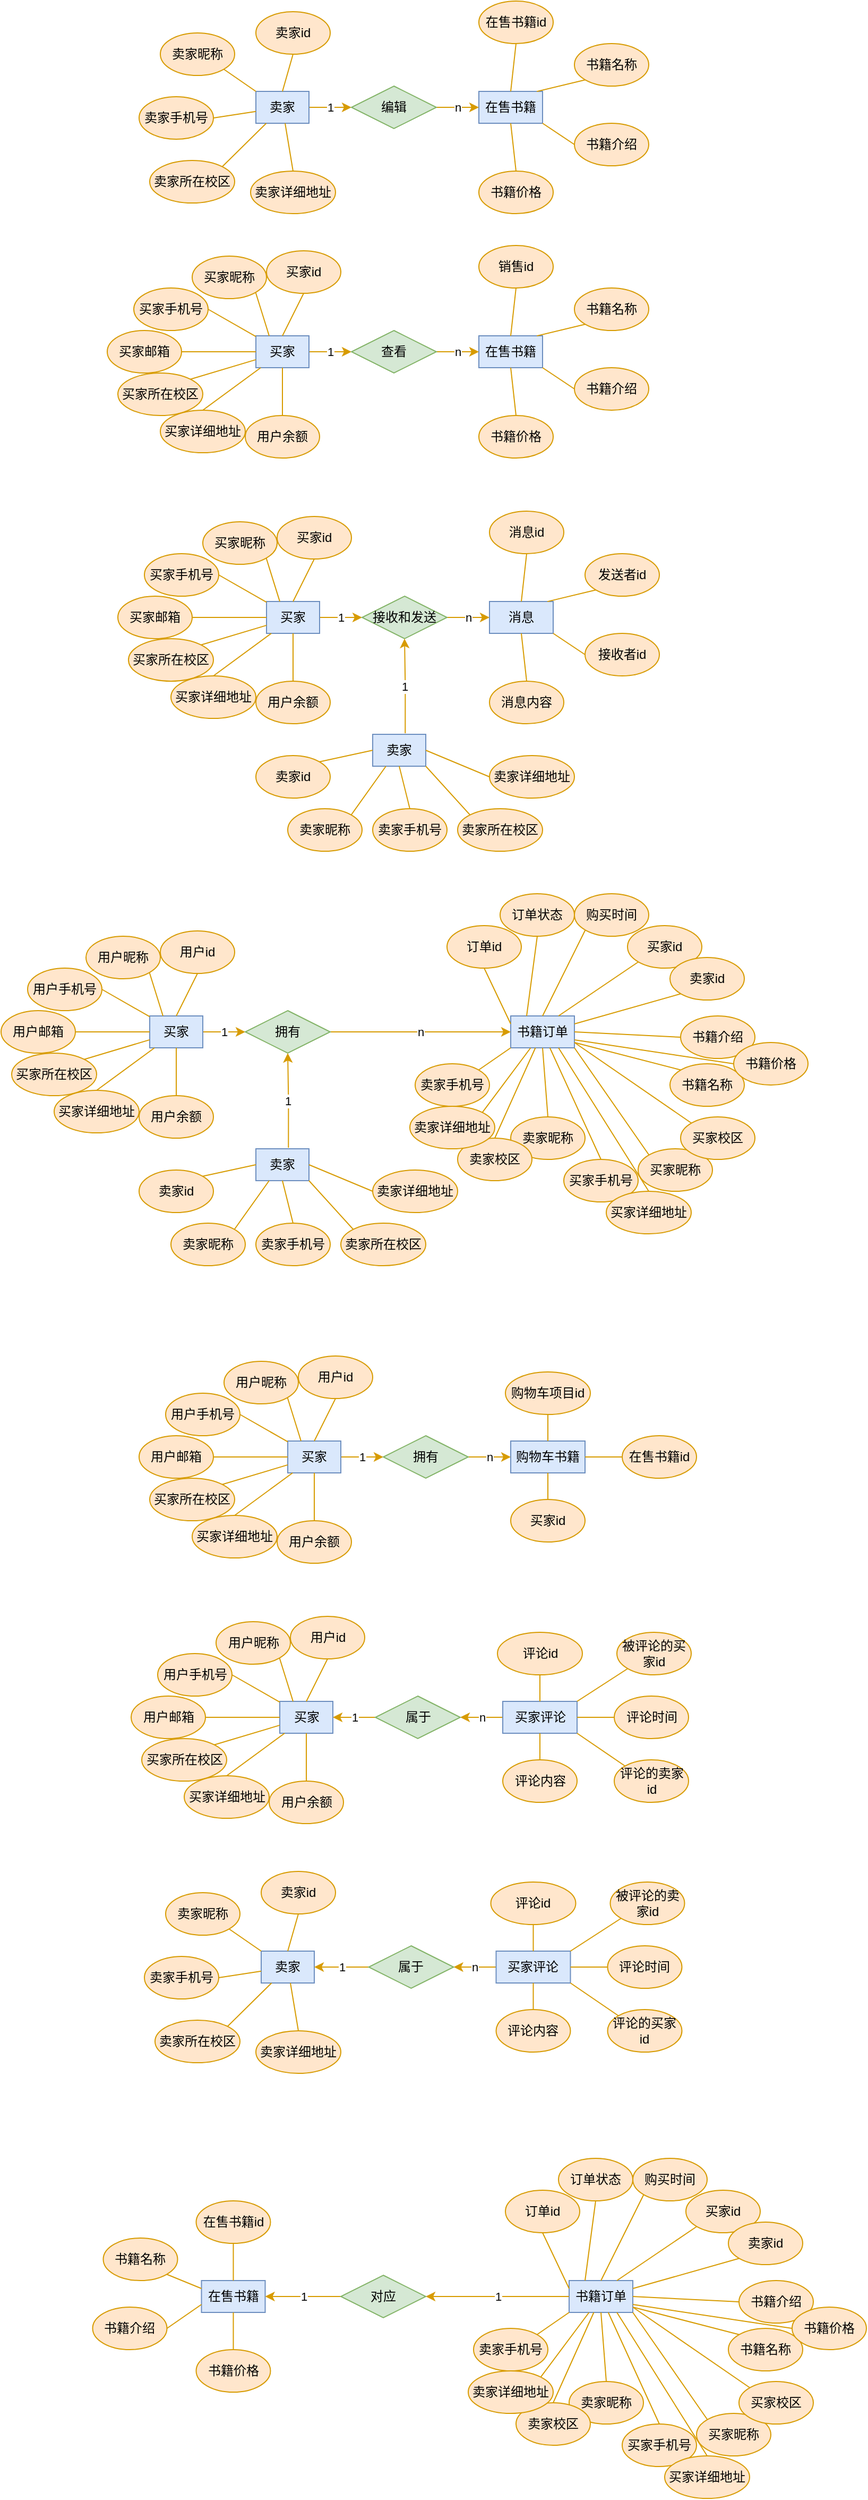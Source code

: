 <mxfile version="20.8.16" type="device"><diagram id="R2lEEEUBdFMjLlhIrx00" name="Page-1"><mxGraphModel dx="875" dy="524" grid="1" gridSize="10" guides="1" tooltips="1" connect="1" arrows="1" fold="1" page="1" pageScale="1" pageWidth="850" pageHeight="1100" math="0" shadow="0" extFonts="Permanent Marker^https://fonts.googleapis.com/css?family=Permanent+Marker"><root><mxCell id="0"/><mxCell id="1" parent="0"/><mxCell id="-A9VAG_RwIJfOndwZXCr-14" value="1" style="edgeStyle=orthogonalEdgeStyle;rounded=0;orthogonalLoop=1;jettySize=auto;html=1;fillColor=#ffe6cc;strokeColor=#d79b00;" parent="1" source="-A9VAG_RwIJfOndwZXCr-1" target="-A9VAG_RwIJfOndwZXCr-3" edge="1"><mxGeometry relative="1" as="geometry"/></mxCell><mxCell id="-A9VAG_RwIJfOndwZXCr-1" value="卖家" style="rounded=0;whiteSpace=wrap;html=1;fillColor=#dae8fc;strokeColor=#6c8ebf;" parent="1" vertex="1"><mxGeometry x="270" y="165" width="50" height="30" as="geometry"/></mxCell><mxCell id="-A9VAG_RwIJfOndwZXCr-2" value="在售书籍" style="rounded=0;whiteSpace=wrap;html=1;fillColor=#dae8fc;strokeColor=#6c8ebf;" parent="1" vertex="1"><mxGeometry x="480" y="165" width="60" height="30" as="geometry"/></mxCell><mxCell id="-A9VAG_RwIJfOndwZXCr-15" value="n" style="edgeStyle=orthogonalEdgeStyle;rounded=0;orthogonalLoop=1;jettySize=auto;html=1;fillColor=#ffe6cc;strokeColor=#d79b00;" parent="1" source="-A9VAG_RwIJfOndwZXCr-3" target="-A9VAG_RwIJfOndwZXCr-2" edge="1"><mxGeometry relative="1" as="geometry"/></mxCell><mxCell id="-A9VAG_RwIJfOndwZXCr-3" value="编辑" style="rhombus;whiteSpace=wrap;html=1;fillColor=#d5e8d4;strokeColor=#82b366;" parent="1" vertex="1"><mxGeometry x="360" y="160" width="80" height="40" as="geometry"/></mxCell><mxCell id="-A9VAG_RwIJfOndwZXCr-25" style="edgeStyle=none;rounded=1;orthogonalLoop=1;jettySize=auto;html=1;exitX=0.5;exitY=1;exitDx=0;exitDy=0;entryX=0.5;entryY=0;entryDx=0;entryDy=0;strokeColor=#d79b00;endArrow=none;endFill=0;fillColor=#ffe6cc;" parent="1" source="-A9VAG_RwIJfOndwZXCr-4" target="-A9VAG_RwIJfOndwZXCr-2" edge="1"><mxGeometry relative="1" as="geometry"/></mxCell><mxCell id="-A9VAG_RwIJfOndwZXCr-4" value="在售书籍id" style="ellipse;whiteSpace=wrap;html=1;fillColor=#ffe6cc;strokeColor=#d79b00;" parent="1" vertex="1"><mxGeometry x="480" y="80" width="70" height="40" as="geometry"/></mxCell><mxCell id="-A9VAG_RwIJfOndwZXCr-22" style="edgeStyle=none;rounded=1;orthogonalLoop=1;jettySize=auto;html=1;exitX=0.5;exitY=1;exitDx=0;exitDy=0;entryX=0.5;entryY=0;entryDx=0;entryDy=0;strokeColor=#d79b00;endArrow=none;endFill=0;fillColor=#ffe6cc;" parent="1" source="-A9VAG_RwIJfOndwZXCr-5" target="-A9VAG_RwIJfOndwZXCr-1" edge="1"><mxGeometry relative="1" as="geometry"/></mxCell><mxCell id="-A9VAG_RwIJfOndwZXCr-5" value="卖家id" style="ellipse;whiteSpace=wrap;html=1;fillColor=#ffe6cc;strokeColor=#d79b00;" parent="1" vertex="1"><mxGeometry x="270" y="90" width="70" height="40" as="geometry"/></mxCell><mxCell id="-A9VAG_RwIJfOndwZXCr-18" style="edgeStyle=none;rounded=1;orthogonalLoop=1;jettySize=auto;html=1;exitX=1;exitY=1;exitDx=0;exitDy=0;entryX=0;entryY=0;entryDx=0;entryDy=0;strokeColor=#d79b00;endArrow=none;endFill=0;fillColor=#ffe6cc;" parent="1" source="-A9VAG_RwIJfOndwZXCr-6" target="-A9VAG_RwIJfOndwZXCr-1" edge="1"><mxGeometry relative="1" as="geometry"/></mxCell><mxCell id="-A9VAG_RwIJfOndwZXCr-6" value="卖家昵称" style="ellipse;whiteSpace=wrap;html=1;fillColor=#ffe6cc;strokeColor=#d79b00;" parent="1" vertex="1"><mxGeometry x="180" y="110" width="70" height="40" as="geometry"/></mxCell><mxCell id="-A9VAG_RwIJfOndwZXCr-27" style="edgeStyle=none;rounded=1;orthogonalLoop=1;jettySize=auto;html=1;exitX=0;exitY=0.5;exitDx=0;exitDy=0;entryX=1;entryY=1;entryDx=0;entryDy=0;strokeColor=#d79b00;endArrow=none;endFill=0;fillColor=#ffe6cc;" parent="1" source="-A9VAG_RwIJfOndwZXCr-7" target="-A9VAG_RwIJfOndwZXCr-2" edge="1"><mxGeometry relative="1" as="geometry"/></mxCell><mxCell id="-A9VAG_RwIJfOndwZXCr-7" value="书籍介绍" style="ellipse;whiteSpace=wrap;html=1;fillColor=#ffe6cc;strokeColor=#d79b00;" parent="1" vertex="1"><mxGeometry x="570" y="195" width="70" height="40" as="geometry"/></mxCell><mxCell id="-A9VAG_RwIJfOndwZXCr-26" style="edgeStyle=none;rounded=1;orthogonalLoop=1;jettySize=auto;html=1;exitX=0;exitY=1;exitDx=0;exitDy=0;entryX=0.909;entryY=0.002;entryDx=0;entryDy=0;entryPerimeter=0;strokeColor=#d79b00;endArrow=none;endFill=0;fillColor=#ffe6cc;" parent="1" source="-A9VAG_RwIJfOndwZXCr-8" target="-A9VAG_RwIJfOndwZXCr-2" edge="1"><mxGeometry relative="1" as="geometry"/></mxCell><mxCell id="-A9VAG_RwIJfOndwZXCr-8" value="书籍名称" style="ellipse;whiteSpace=wrap;html=1;fillColor=#ffe6cc;strokeColor=#d79b00;" parent="1" vertex="1"><mxGeometry x="570" y="120" width="70" height="40" as="geometry"/></mxCell><mxCell id="-A9VAG_RwIJfOndwZXCr-19" style="edgeStyle=none;rounded=1;orthogonalLoop=1;jettySize=auto;html=1;exitX=1;exitY=0.5;exitDx=0;exitDy=0;strokeColor=#d79b00;endArrow=none;endFill=0;fillColor=#ffe6cc;" parent="1" source="-A9VAG_RwIJfOndwZXCr-9" target="-A9VAG_RwIJfOndwZXCr-1" edge="1"><mxGeometry relative="1" as="geometry"/></mxCell><mxCell id="-A9VAG_RwIJfOndwZXCr-9" value="卖家手机号" style="ellipse;whiteSpace=wrap;html=1;fillColor=#ffe6cc;strokeColor=#d79b00;" parent="1" vertex="1"><mxGeometry x="160" y="170" width="70" height="40" as="geometry"/></mxCell><mxCell id="-A9VAG_RwIJfOndwZXCr-28" style="edgeStyle=none;rounded=1;orthogonalLoop=1;jettySize=auto;html=1;exitX=0.5;exitY=0;exitDx=0;exitDy=0;entryX=0.5;entryY=1;entryDx=0;entryDy=0;strokeColor=#d79b00;endArrow=none;endFill=0;fillColor=#ffe6cc;" parent="1" source="-A9VAG_RwIJfOndwZXCr-10" target="-A9VAG_RwIJfOndwZXCr-2" edge="1"><mxGeometry relative="1" as="geometry"/></mxCell><mxCell id="-A9VAG_RwIJfOndwZXCr-10" value="书籍价格" style="ellipse;whiteSpace=wrap;html=1;fillColor=#ffe6cc;strokeColor=#d79b00;" parent="1" vertex="1"><mxGeometry x="480" y="240" width="70" height="40" as="geometry"/></mxCell><mxCell id="-A9VAG_RwIJfOndwZXCr-20" style="edgeStyle=none;rounded=1;orthogonalLoop=1;jettySize=auto;html=1;exitX=1;exitY=0;exitDx=0;exitDy=0;strokeColor=#d79b00;endArrow=none;endFill=0;fillColor=#ffe6cc;" parent="1" source="-A9VAG_RwIJfOndwZXCr-11" target="-A9VAG_RwIJfOndwZXCr-1" edge="1"><mxGeometry relative="1" as="geometry"/></mxCell><mxCell id="-A9VAG_RwIJfOndwZXCr-11" value="卖家所在校区" style="ellipse;whiteSpace=wrap;html=1;fillColor=#ffe6cc;strokeColor=#d79b00;" parent="1" vertex="1"><mxGeometry x="170" y="230" width="80" height="40" as="geometry"/></mxCell><mxCell id="-A9VAG_RwIJfOndwZXCr-24" style="edgeStyle=none;rounded=1;orthogonalLoop=1;jettySize=auto;html=1;exitX=0.5;exitY=0;exitDx=0;exitDy=0;strokeColor=#d79b00;endArrow=none;endFill=0;fillColor=#ffe6cc;" parent="1" source="-A9VAG_RwIJfOndwZXCr-12" target="-A9VAG_RwIJfOndwZXCr-1" edge="1"><mxGeometry relative="1" as="geometry"/></mxCell><mxCell id="-A9VAG_RwIJfOndwZXCr-12" value="卖家详细地址" style="ellipse;whiteSpace=wrap;html=1;fillColor=#ffe6cc;strokeColor=#d79b00;" parent="1" vertex="1"><mxGeometry x="265" y="240" width="80" height="40" as="geometry"/></mxCell><mxCell id="-A9VAG_RwIJfOndwZXCr-29" value="1" style="edgeStyle=orthogonalEdgeStyle;rounded=0;orthogonalLoop=1;jettySize=auto;html=1;fillColor=#ffe6cc;strokeColor=#d79b00;" parent="1" source="-A9VAG_RwIJfOndwZXCr-30" target="-A9VAG_RwIJfOndwZXCr-33" edge="1"><mxGeometry relative="1" as="geometry"/></mxCell><mxCell id="-A9VAG_RwIJfOndwZXCr-30" value="买家" style="rounded=0;whiteSpace=wrap;html=1;fillColor=#dae8fc;strokeColor=#6c8ebf;" parent="1" vertex="1"><mxGeometry x="270" y="395" width="50" height="30" as="geometry"/></mxCell><mxCell id="-A9VAG_RwIJfOndwZXCr-31" value="在售书籍" style="rounded=0;whiteSpace=wrap;html=1;fillColor=#dae8fc;strokeColor=#6c8ebf;" parent="1" vertex="1"><mxGeometry x="480" y="395" width="60" height="30" as="geometry"/></mxCell><mxCell id="-A9VAG_RwIJfOndwZXCr-32" value="n" style="edgeStyle=orthogonalEdgeStyle;rounded=0;orthogonalLoop=1;jettySize=auto;html=1;fillColor=#ffe6cc;strokeColor=#d79b00;" parent="1" source="-A9VAG_RwIJfOndwZXCr-33" target="-A9VAG_RwIJfOndwZXCr-31" edge="1"><mxGeometry relative="1" as="geometry"/></mxCell><mxCell id="-A9VAG_RwIJfOndwZXCr-33" value="查看" style="rhombus;whiteSpace=wrap;html=1;fillColor=#d5e8d4;strokeColor=#82b366;" parent="1" vertex="1"><mxGeometry x="360" y="390" width="80" height="40" as="geometry"/></mxCell><mxCell id="-A9VAG_RwIJfOndwZXCr-34" style="edgeStyle=none;rounded=1;orthogonalLoop=1;jettySize=auto;html=1;exitX=0.5;exitY=1;exitDx=0;exitDy=0;entryX=0.5;entryY=0;entryDx=0;entryDy=0;strokeColor=#d79b00;endArrow=none;endFill=0;fillColor=#ffe6cc;" parent="1" source="-A9VAG_RwIJfOndwZXCr-35" target="-A9VAG_RwIJfOndwZXCr-31" edge="1"><mxGeometry relative="1" as="geometry"/></mxCell><mxCell id="-A9VAG_RwIJfOndwZXCr-35" value="销售id" style="ellipse;whiteSpace=wrap;html=1;fillColor=#ffe6cc;strokeColor=#d79b00;" parent="1" vertex="1"><mxGeometry x="480" y="310" width="70" height="40" as="geometry"/></mxCell><mxCell id="-A9VAG_RwIJfOndwZXCr-36" style="edgeStyle=none;rounded=1;orthogonalLoop=1;jettySize=auto;html=1;exitX=0.5;exitY=1;exitDx=0;exitDy=0;entryX=0.5;entryY=0;entryDx=0;entryDy=0;strokeColor=#d79b00;endArrow=none;endFill=0;fillColor=#ffe6cc;" parent="1" source="-A9VAG_RwIJfOndwZXCr-37" target="-A9VAG_RwIJfOndwZXCr-30" edge="1"><mxGeometry relative="1" as="geometry"/></mxCell><mxCell id="-A9VAG_RwIJfOndwZXCr-37" value="买家id" style="ellipse;whiteSpace=wrap;html=1;fillColor=#ffe6cc;strokeColor=#d79b00;" parent="1" vertex="1"><mxGeometry x="280" y="315" width="70" height="40" as="geometry"/></mxCell><mxCell id="-A9VAG_RwIJfOndwZXCr-54" style="edgeStyle=none;rounded=1;orthogonalLoop=1;jettySize=auto;html=1;exitX=1;exitY=1;exitDx=0;exitDy=0;entryX=0.25;entryY=0;entryDx=0;entryDy=0;strokeColor=#d79b00;endArrow=none;endFill=0;fillColor=#ffe6cc;" parent="1" source="-A9VAG_RwIJfOndwZXCr-39" target="-A9VAG_RwIJfOndwZXCr-30" edge="1"><mxGeometry relative="1" as="geometry"/></mxCell><mxCell id="-A9VAG_RwIJfOndwZXCr-39" value="买家昵称" style="ellipse;whiteSpace=wrap;html=1;fillColor=#ffe6cc;strokeColor=#d79b00;" parent="1" vertex="1"><mxGeometry x="210" y="320" width="70" height="40" as="geometry"/></mxCell><mxCell id="-A9VAG_RwIJfOndwZXCr-40" style="edgeStyle=none;rounded=1;orthogonalLoop=1;jettySize=auto;html=1;exitX=0;exitY=0.5;exitDx=0;exitDy=0;entryX=1;entryY=1;entryDx=0;entryDy=0;strokeColor=#d79b00;endArrow=none;endFill=0;fillColor=#ffe6cc;" parent="1" source="-A9VAG_RwIJfOndwZXCr-41" target="-A9VAG_RwIJfOndwZXCr-31" edge="1"><mxGeometry relative="1" as="geometry"/></mxCell><mxCell id="-A9VAG_RwIJfOndwZXCr-41" value="书籍介绍" style="ellipse;whiteSpace=wrap;html=1;fillColor=#ffe6cc;strokeColor=#d79b00;" parent="1" vertex="1"><mxGeometry x="570" y="425" width="70" height="40" as="geometry"/></mxCell><mxCell id="-A9VAG_RwIJfOndwZXCr-42" style="edgeStyle=none;rounded=1;orthogonalLoop=1;jettySize=auto;html=1;exitX=0;exitY=1;exitDx=0;exitDy=0;entryX=0.909;entryY=0.002;entryDx=0;entryDy=0;entryPerimeter=0;strokeColor=#d79b00;endArrow=none;endFill=0;fillColor=#ffe6cc;" parent="1" source="-A9VAG_RwIJfOndwZXCr-43" target="-A9VAG_RwIJfOndwZXCr-31" edge="1"><mxGeometry relative="1" as="geometry"/></mxCell><mxCell id="-A9VAG_RwIJfOndwZXCr-43" value="书籍名称" style="ellipse;whiteSpace=wrap;html=1;fillColor=#ffe6cc;strokeColor=#d79b00;" parent="1" vertex="1"><mxGeometry x="570" y="350" width="70" height="40" as="geometry"/></mxCell><mxCell id="-A9VAG_RwIJfOndwZXCr-44" style="edgeStyle=none;rounded=1;orthogonalLoop=1;jettySize=auto;html=1;exitX=1;exitY=0.5;exitDx=0;exitDy=0;strokeColor=#d79b00;endArrow=none;endFill=0;fillColor=#ffe6cc;" parent="1" source="-A9VAG_RwIJfOndwZXCr-45" target="-A9VAG_RwIJfOndwZXCr-30" edge="1"><mxGeometry relative="1" as="geometry"/></mxCell><mxCell id="-A9VAG_RwIJfOndwZXCr-45" value="买家手机号" style="ellipse;whiteSpace=wrap;html=1;fillColor=#ffe6cc;strokeColor=#d79b00;" parent="1" vertex="1"><mxGeometry x="155" y="350" width="70" height="40" as="geometry"/></mxCell><mxCell id="-A9VAG_RwIJfOndwZXCr-46" style="edgeStyle=none;rounded=1;orthogonalLoop=1;jettySize=auto;html=1;exitX=0.5;exitY=0;exitDx=0;exitDy=0;entryX=0.5;entryY=1;entryDx=0;entryDy=0;strokeColor=#d79b00;endArrow=none;endFill=0;fillColor=#ffe6cc;" parent="1" source="-A9VAG_RwIJfOndwZXCr-47" target="-A9VAG_RwIJfOndwZXCr-31" edge="1"><mxGeometry relative="1" as="geometry"/></mxCell><mxCell id="-A9VAG_RwIJfOndwZXCr-47" value="书籍价格" style="ellipse;whiteSpace=wrap;html=1;fillColor=#ffe6cc;strokeColor=#d79b00;" parent="1" vertex="1"><mxGeometry x="480" y="470" width="70" height="40" as="geometry"/></mxCell><mxCell id="-A9VAG_RwIJfOndwZXCr-48" style="edgeStyle=none;rounded=1;orthogonalLoop=1;jettySize=auto;html=1;exitX=1;exitY=0;exitDx=0;exitDy=0;strokeColor=#d79b00;endArrow=none;endFill=0;fillColor=#ffe6cc;" parent="1" source="-A9VAG_RwIJfOndwZXCr-49" target="-A9VAG_RwIJfOndwZXCr-30" edge="1"><mxGeometry relative="1" as="geometry"/></mxCell><mxCell id="-A9VAG_RwIJfOndwZXCr-49" value="买家所在校区" style="ellipse;whiteSpace=wrap;html=1;fillColor=#ffe6cc;strokeColor=#d79b00;" parent="1" vertex="1"><mxGeometry x="140" y="430" width="80" height="40" as="geometry"/></mxCell><mxCell id="-A9VAG_RwIJfOndwZXCr-50" style="edgeStyle=none;rounded=1;orthogonalLoop=1;jettySize=auto;html=1;exitX=0.5;exitY=0;exitDx=0;exitDy=0;strokeColor=#d79b00;endArrow=none;endFill=0;fillColor=#ffe6cc;" parent="1" source="-A9VAG_RwIJfOndwZXCr-51" target="-A9VAG_RwIJfOndwZXCr-30" edge="1"><mxGeometry relative="1" as="geometry"/></mxCell><mxCell id="-A9VAG_RwIJfOndwZXCr-51" value="买家详细地址" style="ellipse;whiteSpace=wrap;html=1;fillColor=#ffe6cc;strokeColor=#d79b00;" parent="1" vertex="1"><mxGeometry x="180" y="465" width="80" height="40" as="geometry"/></mxCell><mxCell id="-A9VAG_RwIJfOndwZXCr-55" style="edgeStyle=none;rounded=1;orthogonalLoop=1;jettySize=auto;html=1;exitX=1;exitY=0.5;exitDx=0;exitDy=0;entryX=0;entryY=0.5;entryDx=0;entryDy=0;strokeColor=#d79b00;endArrow=none;endFill=0;fillColor=#ffe6cc;" parent="1" source="-A9VAG_RwIJfOndwZXCr-52" target="-A9VAG_RwIJfOndwZXCr-30" edge="1"><mxGeometry relative="1" as="geometry"/></mxCell><mxCell id="-A9VAG_RwIJfOndwZXCr-52" value="买家邮箱" style="ellipse;whiteSpace=wrap;html=1;fillColor=#ffe6cc;strokeColor=#d79b00;" parent="1" vertex="1"><mxGeometry x="130" y="390" width="70" height="40" as="geometry"/></mxCell><mxCell id="-A9VAG_RwIJfOndwZXCr-57" style="edgeStyle=none;rounded=1;orthogonalLoop=1;jettySize=auto;html=1;exitX=0.5;exitY=0;exitDx=0;exitDy=0;entryX=0.5;entryY=1;entryDx=0;entryDy=0;strokeColor=#d79b00;endArrow=none;endFill=0;fillColor=#ffe6cc;" parent="1" source="-A9VAG_RwIJfOndwZXCr-53" target="-A9VAG_RwIJfOndwZXCr-30" edge="1"><mxGeometry relative="1" as="geometry"/></mxCell><mxCell id="-A9VAG_RwIJfOndwZXCr-53" value="用户余额" style="ellipse;whiteSpace=wrap;html=1;fillColor=#ffe6cc;strokeColor=#d79b00;" parent="1" vertex="1"><mxGeometry x="260" y="470" width="70" height="40" as="geometry"/></mxCell><mxCell id="-A9VAG_RwIJfOndwZXCr-58" value="1" style="edgeStyle=orthogonalEdgeStyle;rounded=0;orthogonalLoop=1;jettySize=auto;html=1;fillColor=#ffe6cc;strokeColor=#d79b00;" parent="1" source="-A9VAG_RwIJfOndwZXCr-59" target="-A9VAG_RwIJfOndwZXCr-62" edge="1"><mxGeometry relative="1" as="geometry"/></mxCell><mxCell id="-A9VAG_RwIJfOndwZXCr-59" value="买家" style="rounded=0;whiteSpace=wrap;html=1;fillColor=#dae8fc;strokeColor=#6c8ebf;" parent="1" vertex="1"><mxGeometry x="280" y="645" width="50" height="30" as="geometry"/></mxCell><mxCell id="-A9VAG_RwIJfOndwZXCr-60" value="消息" style="rounded=0;whiteSpace=wrap;html=1;fillColor=#dae8fc;strokeColor=#6c8ebf;" parent="1" vertex="1"><mxGeometry x="490" y="645" width="60" height="30" as="geometry"/></mxCell><mxCell id="-A9VAG_RwIJfOndwZXCr-61" value="n" style="edgeStyle=orthogonalEdgeStyle;rounded=0;orthogonalLoop=1;jettySize=auto;html=1;fillColor=#ffe6cc;strokeColor=#d79b00;" parent="1" source="-A9VAG_RwIJfOndwZXCr-62" target="-A9VAG_RwIJfOndwZXCr-60" edge="1"><mxGeometry relative="1" as="geometry"/></mxCell><mxCell id="-A9VAG_RwIJfOndwZXCr-62" value="接收和发送" style="rhombus;whiteSpace=wrap;html=1;fillColor=#d5e8d4;strokeColor=#82b366;" parent="1" vertex="1"><mxGeometry x="370" y="640" width="80" height="40" as="geometry"/></mxCell><mxCell id="-A9VAG_RwIJfOndwZXCr-63" style="edgeStyle=none;rounded=1;orthogonalLoop=1;jettySize=auto;html=1;exitX=0.5;exitY=1;exitDx=0;exitDy=0;entryX=0.5;entryY=0;entryDx=0;entryDy=0;strokeColor=#d79b00;endArrow=none;endFill=0;fillColor=#ffe6cc;" parent="1" source="-A9VAG_RwIJfOndwZXCr-64" target="-A9VAG_RwIJfOndwZXCr-60" edge="1"><mxGeometry relative="1" as="geometry"/></mxCell><mxCell id="-A9VAG_RwIJfOndwZXCr-64" value="消息id" style="ellipse;whiteSpace=wrap;html=1;fillColor=#ffe6cc;strokeColor=#d79b00;" parent="1" vertex="1"><mxGeometry x="490" y="560" width="70" height="40" as="geometry"/></mxCell><mxCell id="-A9VAG_RwIJfOndwZXCr-65" style="edgeStyle=none;rounded=1;orthogonalLoop=1;jettySize=auto;html=1;exitX=0.5;exitY=1;exitDx=0;exitDy=0;entryX=0.5;entryY=0;entryDx=0;entryDy=0;strokeColor=#d79b00;endArrow=none;endFill=0;fillColor=#ffe6cc;" parent="1" source="-A9VAG_RwIJfOndwZXCr-66" target="-A9VAG_RwIJfOndwZXCr-59" edge="1"><mxGeometry relative="1" as="geometry"/></mxCell><mxCell id="-A9VAG_RwIJfOndwZXCr-66" value="买家id" style="ellipse;whiteSpace=wrap;html=1;fillColor=#ffe6cc;strokeColor=#d79b00;" parent="1" vertex="1"><mxGeometry x="290" y="565" width="70" height="40" as="geometry"/></mxCell><mxCell id="-A9VAG_RwIJfOndwZXCr-67" style="edgeStyle=none;rounded=1;orthogonalLoop=1;jettySize=auto;html=1;exitX=1;exitY=1;exitDx=0;exitDy=0;entryX=0.25;entryY=0;entryDx=0;entryDy=0;strokeColor=#d79b00;endArrow=none;endFill=0;fillColor=#ffe6cc;" parent="1" source="-A9VAG_RwIJfOndwZXCr-68" target="-A9VAG_RwIJfOndwZXCr-59" edge="1"><mxGeometry relative="1" as="geometry"/></mxCell><mxCell id="-A9VAG_RwIJfOndwZXCr-68" value="买家昵称" style="ellipse;whiteSpace=wrap;html=1;fillColor=#ffe6cc;strokeColor=#d79b00;" parent="1" vertex="1"><mxGeometry x="220" y="570" width="70" height="40" as="geometry"/></mxCell><mxCell id="-A9VAG_RwIJfOndwZXCr-69" style="edgeStyle=none;rounded=1;orthogonalLoop=1;jettySize=auto;html=1;exitX=0;exitY=0.5;exitDx=0;exitDy=0;entryX=1;entryY=1;entryDx=0;entryDy=0;strokeColor=#d79b00;endArrow=none;endFill=0;fillColor=#ffe6cc;" parent="1" source="-A9VAG_RwIJfOndwZXCr-70" target="-A9VAG_RwIJfOndwZXCr-60" edge="1"><mxGeometry relative="1" as="geometry"/></mxCell><mxCell id="-A9VAG_RwIJfOndwZXCr-70" value="接收者id" style="ellipse;whiteSpace=wrap;html=1;fillColor=#ffe6cc;strokeColor=#d79b00;" parent="1" vertex="1"><mxGeometry x="580" y="675" width="70" height="40" as="geometry"/></mxCell><mxCell id="-A9VAG_RwIJfOndwZXCr-71" style="edgeStyle=none;rounded=1;orthogonalLoop=1;jettySize=auto;html=1;exitX=0;exitY=1;exitDx=0;exitDy=0;entryX=0.909;entryY=0.002;entryDx=0;entryDy=0;entryPerimeter=0;strokeColor=#d79b00;endArrow=none;endFill=0;fillColor=#ffe6cc;" parent="1" source="-A9VAG_RwIJfOndwZXCr-72" target="-A9VAG_RwIJfOndwZXCr-60" edge="1"><mxGeometry relative="1" as="geometry"/></mxCell><mxCell id="-A9VAG_RwIJfOndwZXCr-72" value="发送者id" style="ellipse;whiteSpace=wrap;html=1;fillColor=#ffe6cc;strokeColor=#d79b00;" parent="1" vertex="1"><mxGeometry x="580" y="600" width="70" height="40" as="geometry"/></mxCell><mxCell id="-A9VAG_RwIJfOndwZXCr-73" style="edgeStyle=none;rounded=1;orthogonalLoop=1;jettySize=auto;html=1;exitX=1;exitY=0.5;exitDx=0;exitDy=0;strokeColor=#d79b00;endArrow=none;endFill=0;fillColor=#ffe6cc;" parent="1" source="-A9VAG_RwIJfOndwZXCr-74" target="-A9VAG_RwIJfOndwZXCr-59" edge="1"><mxGeometry relative="1" as="geometry"/></mxCell><mxCell id="-A9VAG_RwIJfOndwZXCr-74" value="买家手机号" style="ellipse;whiteSpace=wrap;html=1;fillColor=#ffe6cc;strokeColor=#d79b00;" parent="1" vertex="1"><mxGeometry x="165" y="600" width="70" height="40" as="geometry"/></mxCell><mxCell id="-A9VAG_RwIJfOndwZXCr-75" style="edgeStyle=none;rounded=1;orthogonalLoop=1;jettySize=auto;html=1;exitX=0.5;exitY=0;exitDx=0;exitDy=0;entryX=0.5;entryY=1;entryDx=0;entryDy=0;strokeColor=#d79b00;endArrow=none;endFill=0;fillColor=#ffe6cc;" parent="1" source="-A9VAG_RwIJfOndwZXCr-76" target="-A9VAG_RwIJfOndwZXCr-60" edge="1"><mxGeometry relative="1" as="geometry"/></mxCell><mxCell id="-A9VAG_RwIJfOndwZXCr-76" value="消息内容" style="ellipse;whiteSpace=wrap;html=1;fillColor=#ffe6cc;strokeColor=#d79b00;" parent="1" vertex="1"><mxGeometry x="490" y="720" width="70" height="40" as="geometry"/></mxCell><mxCell id="-A9VAG_RwIJfOndwZXCr-77" style="edgeStyle=none;rounded=1;orthogonalLoop=1;jettySize=auto;html=1;exitX=1;exitY=0;exitDx=0;exitDy=0;strokeColor=#d79b00;endArrow=none;endFill=0;fillColor=#ffe6cc;" parent="1" source="-A9VAG_RwIJfOndwZXCr-78" target="-A9VAG_RwIJfOndwZXCr-59" edge="1"><mxGeometry relative="1" as="geometry"/></mxCell><mxCell id="-A9VAG_RwIJfOndwZXCr-78" value="买家所在校区" style="ellipse;whiteSpace=wrap;html=1;fillColor=#ffe6cc;strokeColor=#d79b00;" parent="1" vertex="1"><mxGeometry x="150" y="680" width="80" height="40" as="geometry"/></mxCell><mxCell id="-A9VAG_RwIJfOndwZXCr-79" style="edgeStyle=none;rounded=1;orthogonalLoop=1;jettySize=auto;html=1;exitX=0.5;exitY=0;exitDx=0;exitDy=0;strokeColor=#d79b00;endArrow=none;endFill=0;fillColor=#ffe6cc;" parent="1" source="-A9VAG_RwIJfOndwZXCr-80" target="-A9VAG_RwIJfOndwZXCr-59" edge="1"><mxGeometry relative="1" as="geometry"/></mxCell><mxCell id="-A9VAG_RwIJfOndwZXCr-80" value="买家详细地址" style="ellipse;whiteSpace=wrap;html=1;fillColor=#ffe6cc;strokeColor=#d79b00;" parent="1" vertex="1"><mxGeometry x="190" y="715" width="80" height="40" as="geometry"/></mxCell><mxCell id="-A9VAG_RwIJfOndwZXCr-81" style="edgeStyle=none;rounded=1;orthogonalLoop=1;jettySize=auto;html=1;exitX=1;exitY=0.5;exitDx=0;exitDy=0;entryX=0;entryY=0.5;entryDx=0;entryDy=0;strokeColor=#d79b00;endArrow=none;endFill=0;fillColor=#ffe6cc;" parent="1" source="-A9VAG_RwIJfOndwZXCr-82" target="-A9VAG_RwIJfOndwZXCr-59" edge="1"><mxGeometry relative="1" as="geometry"/></mxCell><mxCell id="-A9VAG_RwIJfOndwZXCr-82" value="买家邮箱" style="ellipse;whiteSpace=wrap;html=1;fillColor=#ffe6cc;strokeColor=#d79b00;" parent="1" vertex="1"><mxGeometry x="140" y="640" width="70" height="40" as="geometry"/></mxCell><mxCell id="-A9VAG_RwIJfOndwZXCr-83" style="edgeStyle=none;rounded=1;orthogonalLoop=1;jettySize=auto;html=1;exitX=0.5;exitY=0;exitDx=0;exitDy=0;entryX=0.5;entryY=1;entryDx=0;entryDy=0;strokeColor=#d79b00;endArrow=none;endFill=0;fillColor=#ffe6cc;" parent="1" source="-A9VAG_RwIJfOndwZXCr-84" target="-A9VAG_RwIJfOndwZXCr-59" edge="1"><mxGeometry relative="1" as="geometry"/></mxCell><mxCell id="-A9VAG_RwIJfOndwZXCr-84" value="用户余额" style="ellipse;whiteSpace=wrap;html=1;fillColor=#ffe6cc;strokeColor=#d79b00;" parent="1" vertex="1"><mxGeometry x="270" y="720" width="70" height="40" as="geometry"/></mxCell><mxCell id="-A9VAG_RwIJfOndwZXCr-85" value="卖家" style="rounded=0;whiteSpace=wrap;html=1;fillColor=#dae8fc;strokeColor=#6c8ebf;" parent="1" vertex="1"><mxGeometry x="380" y="770" width="50" height="30" as="geometry"/></mxCell><mxCell id="-A9VAG_RwIJfOndwZXCr-96" style="edgeStyle=none;rounded=1;orthogonalLoop=1;jettySize=auto;html=1;exitX=1;exitY=0;exitDx=0;exitDy=0;entryX=0;entryY=0.5;entryDx=0;entryDy=0;strokeColor=#d79b00;endArrow=none;endFill=0;fillColor=#ffe6cc;" parent="1" source="-A9VAG_RwIJfOndwZXCr-87" target="-A9VAG_RwIJfOndwZXCr-85" edge="1"><mxGeometry relative="1" as="geometry"/></mxCell><mxCell id="-A9VAG_RwIJfOndwZXCr-87" value="卖家id" style="ellipse;whiteSpace=wrap;html=1;fillColor=#ffe6cc;strokeColor=#d79b00;" parent="1" vertex="1"><mxGeometry x="270" y="790" width="70" height="40" as="geometry"/></mxCell><mxCell id="-A9VAG_RwIJfOndwZXCr-97" style="edgeStyle=none;rounded=1;orthogonalLoop=1;jettySize=auto;html=1;exitX=1;exitY=0;exitDx=0;exitDy=0;entryX=0.25;entryY=1;entryDx=0;entryDy=0;strokeColor=#d79b00;endArrow=none;endFill=0;fillColor=#ffe6cc;" parent="1" source="-A9VAG_RwIJfOndwZXCr-89" target="-A9VAG_RwIJfOndwZXCr-85" edge="1"><mxGeometry relative="1" as="geometry"/></mxCell><mxCell id="-A9VAG_RwIJfOndwZXCr-89" value="卖家昵称" style="ellipse;whiteSpace=wrap;html=1;fillColor=#ffe6cc;strokeColor=#d79b00;" parent="1" vertex="1"><mxGeometry x="300" y="840" width="70" height="40" as="geometry"/></mxCell><mxCell id="-A9VAG_RwIJfOndwZXCr-98" style="edgeStyle=none;rounded=1;orthogonalLoop=1;jettySize=auto;html=1;exitX=0.5;exitY=0;exitDx=0;exitDy=0;entryX=0.5;entryY=1;entryDx=0;entryDy=0;strokeColor=#d79b00;endArrow=none;endFill=0;fillColor=#ffe6cc;" parent="1" source="-A9VAG_RwIJfOndwZXCr-91" target="-A9VAG_RwIJfOndwZXCr-85" edge="1"><mxGeometry relative="1" as="geometry"/></mxCell><mxCell id="-A9VAG_RwIJfOndwZXCr-91" value="卖家手机号" style="ellipse;whiteSpace=wrap;html=1;fillColor=#ffe6cc;strokeColor=#d79b00;" parent="1" vertex="1"><mxGeometry x="380" y="840" width="70" height="40" as="geometry"/></mxCell><mxCell id="-A9VAG_RwIJfOndwZXCr-99" style="edgeStyle=none;rounded=1;orthogonalLoop=1;jettySize=auto;html=1;exitX=0;exitY=0;exitDx=0;exitDy=0;entryX=1;entryY=1;entryDx=0;entryDy=0;strokeColor=#d79b00;endArrow=none;endFill=0;fillColor=#ffe6cc;" parent="1" source="-A9VAG_RwIJfOndwZXCr-93" target="-A9VAG_RwIJfOndwZXCr-85" edge="1"><mxGeometry relative="1" as="geometry"/></mxCell><mxCell id="-A9VAG_RwIJfOndwZXCr-93" value="卖家所在校区" style="ellipse;whiteSpace=wrap;html=1;fillColor=#ffe6cc;strokeColor=#d79b00;" parent="1" vertex="1"><mxGeometry x="460" y="840" width="80" height="40" as="geometry"/></mxCell><mxCell id="-A9VAG_RwIJfOndwZXCr-100" style="edgeStyle=none;rounded=1;orthogonalLoop=1;jettySize=auto;html=1;exitX=0;exitY=0.5;exitDx=0;exitDy=0;entryX=1;entryY=0.5;entryDx=0;entryDy=0;strokeColor=#d79b00;endArrow=none;endFill=0;fillColor=#ffe6cc;" parent="1" source="-A9VAG_RwIJfOndwZXCr-95" target="-A9VAG_RwIJfOndwZXCr-85" edge="1"><mxGeometry relative="1" as="geometry"/></mxCell><mxCell id="-A9VAG_RwIJfOndwZXCr-95" value="卖家详细地址" style="ellipse;whiteSpace=wrap;html=1;fillColor=#ffe6cc;strokeColor=#d79b00;" parent="1" vertex="1"><mxGeometry x="490" y="790" width="80" height="40" as="geometry"/></mxCell><mxCell id="-A9VAG_RwIJfOndwZXCr-101" value="1" style="edgeStyle=orthogonalEdgeStyle;rounded=0;orthogonalLoop=1;jettySize=auto;html=1;entryX=0.5;entryY=1;entryDx=0;entryDy=0;exitX=0.613;exitY=-0.035;exitDx=0;exitDy=0;exitPerimeter=0;fillColor=#ffe6cc;strokeColor=#d79b00;" parent="1" source="-A9VAG_RwIJfOndwZXCr-85" target="-A9VAG_RwIJfOndwZXCr-62" edge="1"><mxGeometry relative="1" as="geometry"><mxPoint x="410" y="760" as="sourcePoint"/><mxPoint x="380" y="670" as="targetPoint"/><Array as="points"><mxPoint x="411" y="725"/></Array></mxGeometry></mxCell><mxCell id="-A9VAG_RwIJfOndwZXCr-102" value="1" style="edgeStyle=orthogonalEdgeStyle;rounded=0;orthogonalLoop=1;jettySize=auto;html=1;fillColor=#ffe6cc;strokeColor=#d79b00;" parent="1" source="-A9VAG_RwIJfOndwZXCr-103" target="-A9VAG_RwIJfOndwZXCr-106" edge="1"><mxGeometry relative="1" as="geometry"/></mxCell><mxCell id="-A9VAG_RwIJfOndwZXCr-103" value="买家" style="rounded=0;whiteSpace=wrap;html=1;fillColor=#dae8fc;strokeColor=#6c8ebf;" parent="1" vertex="1"><mxGeometry x="170" y="1035" width="50" height="30" as="geometry"/></mxCell><mxCell id="-A9VAG_RwIJfOndwZXCr-104" value="书籍订单" style="rounded=0;whiteSpace=wrap;html=1;fillColor=#dae8fc;strokeColor=#6c8ebf;" parent="1" vertex="1"><mxGeometry x="510" y="1035" width="60" height="30" as="geometry"/></mxCell><mxCell id="-A9VAG_RwIJfOndwZXCr-105" value="n" style="edgeStyle=orthogonalEdgeStyle;rounded=0;orthogonalLoop=1;jettySize=auto;html=1;fillColor=#ffe6cc;strokeColor=#d79b00;" parent="1" source="-A9VAG_RwIJfOndwZXCr-106" target="-A9VAG_RwIJfOndwZXCr-104" edge="1"><mxGeometry relative="1" as="geometry"/></mxCell><mxCell id="-A9VAG_RwIJfOndwZXCr-106" value="拥有" style="rhombus;whiteSpace=wrap;html=1;fillColor=#d5e8d4;strokeColor=#82b366;" parent="1" vertex="1"><mxGeometry x="260" y="1030" width="80" height="40" as="geometry"/></mxCell><mxCell id="-A9VAG_RwIJfOndwZXCr-147" style="edgeStyle=none;rounded=1;orthogonalLoop=1;jettySize=auto;html=1;exitX=0.5;exitY=1;exitDx=0;exitDy=0;entryX=0;entryY=0.25;entryDx=0;entryDy=0;strokeColor=#d79b00;endArrow=none;endFill=0;fillColor=#ffe6cc;" parent="1" source="-A9VAG_RwIJfOndwZXCr-108" target="-A9VAG_RwIJfOndwZXCr-104" edge="1"><mxGeometry relative="1" as="geometry"/></mxCell><mxCell id="-A9VAG_RwIJfOndwZXCr-108" value="订单id" style="ellipse;whiteSpace=wrap;html=1;fillColor=#ffe6cc;strokeColor=#d79b00;" parent="1" vertex="1"><mxGeometry x="450" y="950" width="70" height="40" as="geometry"/></mxCell><mxCell id="-A9VAG_RwIJfOndwZXCr-109" style="edgeStyle=none;rounded=1;orthogonalLoop=1;jettySize=auto;html=1;exitX=0.5;exitY=1;exitDx=0;exitDy=0;entryX=0.5;entryY=0;entryDx=0;entryDy=0;strokeColor=#d79b00;endArrow=none;endFill=0;fillColor=#ffe6cc;" parent="1" source="-A9VAG_RwIJfOndwZXCr-110" target="-A9VAG_RwIJfOndwZXCr-103" edge="1"><mxGeometry relative="1" as="geometry"/></mxCell><mxCell id="-A9VAG_RwIJfOndwZXCr-110" value="用户id" style="ellipse;whiteSpace=wrap;html=1;fillColor=#ffe6cc;strokeColor=#d79b00;" parent="1" vertex="1"><mxGeometry x="180" y="955" width="70" height="40" as="geometry"/></mxCell><mxCell id="-A9VAG_RwIJfOndwZXCr-111" style="edgeStyle=none;rounded=1;orthogonalLoop=1;jettySize=auto;html=1;exitX=1;exitY=1;exitDx=0;exitDy=0;entryX=0.25;entryY=0;entryDx=0;entryDy=0;strokeColor=#d79b00;endArrow=none;endFill=0;fillColor=#ffe6cc;" parent="1" source="-A9VAG_RwIJfOndwZXCr-112" target="-A9VAG_RwIJfOndwZXCr-103" edge="1"><mxGeometry relative="1" as="geometry"/></mxCell><mxCell id="-A9VAG_RwIJfOndwZXCr-112" value="用户昵称" style="ellipse;whiteSpace=wrap;html=1;fillColor=#ffe6cc;strokeColor=#d79b00;" parent="1" vertex="1"><mxGeometry x="110" y="960" width="70" height="40" as="geometry"/></mxCell><mxCell id="-A9VAG_RwIJfOndwZXCr-117" style="edgeStyle=none;rounded=1;orthogonalLoop=1;jettySize=auto;html=1;exitX=1;exitY=0.5;exitDx=0;exitDy=0;strokeColor=#d79b00;endArrow=none;endFill=0;fillColor=#ffe6cc;" parent="1" source="-A9VAG_RwIJfOndwZXCr-118" target="-A9VAG_RwIJfOndwZXCr-103" edge="1"><mxGeometry relative="1" as="geometry"/></mxCell><mxCell id="-A9VAG_RwIJfOndwZXCr-118" value="用户手机号" style="ellipse;whiteSpace=wrap;html=1;fillColor=#ffe6cc;strokeColor=#d79b00;" parent="1" vertex="1"><mxGeometry x="55" y="990" width="70" height="40" as="geometry"/></mxCell><mxCell id="-A9VAG_RwIJfOndwZXCr-121" style="edgeStyle=none;rounded=1;orthogonalLoop=1;jettySize=auto;html=1;exitX=1;exitY=0;exitDx=0;exitDy=0;strokeColor=#d79b00;endArrow=none;endFill=0;fillColor=#ffe6cc;" parent="1" source="-A9VAG_RwIJfOndwZXCr-122" target="-A9VAG_RwIJfOndwZXCr-103" edge="1"><mxGeometry relative="1" as="geometry"/></mxCell><mxCell id="-A9VAG_RwIJfOndwZXCr-122" value="买家所在校区" style="ellipse;whiteSpace=wrap;html=1;fillColor=#ffe6cc;strokeColor=#d79b00;" parent="1" vertex="1"><mxGeometry x="40" y="1070" width="80" height="40" as="geometry"/></mxCell><mxCell id="-A9VAG_RwIJfOndwZXCr-123" style="edgeStyle=none;rounded=1;orthogonalLoop=1;jettySize=auto;html=1;exitX=0.5;exitY=0;exitDx=0;exitDy=0;strokeColor=#d79b00;endArrow=none;endFill=0;fillColor=#ffe6cc;" parent="1" source="-A9VAG_RwIJfOndwZXCr-124" target="-A9VAG_RwIJfOndwZXCr-103" edge="1"><mxGeometry relative="1" as="geometry"/></mxCell><mxCell id="-A9VAG_RwIJfOndwZXCr-124" value="买家详细地址" style="ellipse;whiteSpace=wrap;html=1;fillColor=#ffe6cc;strokeColor=#d79b00;" parent="1" vertex="1"><mxGeometry x="80" y="1105" width="80" height="40" as="geometry"/></mxCell><mxCell id="-A9VAG_RwIJfOndwZXCr-125" style="edgeStyle=none;rounded=1;orthogonalLoop=1;jettySize=auto;html=1;exitX=1;exitY=0.5;exitDx=0;exitDy=0;entryX=0;entryY=0.5;entryDx=0;entryDy=0;strokeColor=#d79b00;endArrow=none;endFill=0;fillColor=#ffe6cc;" parent="1" source="-A9VAG_RwIJfOndwZXCr-126" target="-A9VAG_RwIJfOndwZXCr-103" edge="1"><mxGeometry relative="1" as="geometry"/></mxCell><mxCell id="-A9VAG_RwIJfOndwZXCr-126" value="用户邮箱" style="ellipse;whiteSpace=wrap;html=1;fillColor=#ffe6cc;strokeColor=#d79b00;" parent="1" vertex="1"><mxGeometry x="30" y="1030" width="70" height="40" as="geometry"/></mxCell><mxCell id="-A9VAG_RwIJfOndwZXCr-127" style="edgeStyle=none;rounded=1;orthogonalLoop=1;jettySize=auto;html=1;exitX=0.5;exitY=0;exitDx=0;exitDy=0;entryX=0.5;entryY=1;entryDx=0;entryDy=0;strokeColor=#d79b00;endArrow=none;endFill=0;fillColor=#ffe6cc;" parent="1" source="-A9VAG_RwIJfOndwZXCr-128" target="-A9VAG_RwIJfOndwZXCr-103" edge="1"><mxGeometry relative="1" as="geometry"/></mxCell><mxCell id="-A9VAG_RwIJfOndwZXCr-128" value="用户余额" style="ellipse;whiteSpace=wrap;html=1;fillColor=#ffe6cc;strokeColor=#d79b00;" parent="1" vertex="1"><mxGeometry x="160" y="1110" width="70" height="40" as="geometry"/></mxCell><mxCell id="-A9VAG_RwIJfOndwZXCr-129" value="卖家" style="rounded=0;whiteSpace=wrap;html=1;fillColor=#dae8fc;strokeColor=#6c8ebf;" parent="1" vertex="1"><mxGeometry x="270" y="1160" width="50" height="30" as="geometry"/></mxCell><mxCell id="-A9VAG_RwIJfOndwZXCr-130" style="edgeStyle=none;rounded=1;orthogonalLoop=1;jettySize=auto;html=1;exitX=1;exitY=0;exitDx=0;exitDy=0;entryX=0;entryY=0.5;entryDx=0;entryDy=0;strokeColor=#d79b00;endArrow=none;endFill=0;fillColor=#ffe6cc;" parent="1" source="-A9VAG_RwIJfOndwZXCr-131" target="-A9VAG_RwIJfOndwZXCr-129" edge="1"><mxGeometry relative="1" as="geometry"/></mxCell><mxCell id="-A9VAG_RwIJfOndwZXCr-131" value="卖家id" style="ellipse;whiteSpace=wrap;html=1;fillColor=#ffe6cc;strokeColor=#d79b00;" parent="1" vertex="1"><mxGeometry x="160" y="1180" width="70" height="40" as="geometry"/></mxCell><mxCell id="-A9VAG_RwIJfOndwZXCr-132" style="edgeStyle=none;rounded=1;orthogonalLoop=1;jettySize=auto;html=1;exitX=1;exitY=0;exitDx=0;exitDy=0;entryX=0.25;entryY=1;entryDx=0;entryDy=0;strokeColor=#d79b00;endArrow=none;endFill=0;fillColor=#ffe6cc;" parent="1" source="-A9VAG_RwIJfOndwZXCr-133" target="-A9VAG_RwIJfOndwZXCr-129" edge="1"><mxGeometry relative="1" as="geometry"/></mxCell><mxCell id="-A9VAG_RwIJfOndwZXCr-133" value="卖家昵称" style="ellipse;whiteSpace=wrap;html=1;fillColor=#ffe6cc;strokeColor=#d79b00;" parent="1" vertex="1"><mxGeometry x="190" y="1230" width="70" height="40" as="geometry"/></mxCell><mxCell id="-A9VAG_RwIJfOndwZXCr-134" style="edgeStyle=none;rounded=1;orthogonalLoop=1;jettySize=auto;html=1;exitX=0.5;exitY=0;exitDx=0;exitDy=0;entryX=0.5;entryY=1;entryDx=0;entryDy=0;strokeColor=#d79b00;endArrow=none;endFill=0;fillColor=#ffe6cc;" parent="1" source="-A9VAG_RwIJfOndwZXCr-135" target="-A9VAG_RwIJfOndwZXCr-129" edge="1"><mxGeometry relative="1" as="geometry"/></mxCell><mxCell id="-A9VAG_RwIJfOndwZXCr-135" value="卖家手机号" style="ellipse;whiteSpace=wrap;html=1;fillColor=#ffe6cc;strokeColor=#d79b00;" parent="1" vertex="1"><mxGeometry x="270" y="1230" width="70" height="40" as="geometry"/></mxCell><mxCell id="-A9VAG_RwIJfOndwZXCr-136" style="edgeStyle=none;rounded=1;orthogonalLoop=1;jettySize=auto;html=1;exitX=0;exitY=0;exitDx=0;exitDy=0;entryX=1;entryY=1;entryDx=0;entryDy=0;strokeColor=#d79b00;endArrow=none;endFill=0;fillColor=#ffe6cc;" parent="1" source="-A9VAG_RwIJfOndwZXCr-137" target="-A9VAG_RwIJfOndwZXCr-129" edge="1"><mxGeometry relative="1" as="geometry"/></mxCell><mxCell id="-A9VAG_RwIJfOndwZXCr-137" value="卖家所在校区" style="ellipse;whiteSpace=wrap;html=1;fillColor=#ffe6cc;strokeColor=#d79b00;" parent="1" vertex="1"><mxGeometry x="350" y="1230" width="80" height="40" as="geometry"/></mxCell><mxCell id="-A9VAG_RwIJfOndwZXCr-138" style="edgeStyle=none;rounded=1;orthogonalLoop=1;jettySize=auto;html=1;exitX=0;exitY=0.5;exitDx=0;exitDy=0;entryX=1;entryY=0.5;entryDx=0;entryDy=0;strokeColor=#d79b00;endArrow=none;endFill=0;fillColor=#ffe6cc;" parent="1" source="-A9VAG_RwIJfOndwZXCr-139" target="-A9VAG_RwIJfOndwZXCr-129" edge="1"><mxGeometry relative="1" as="geometry"/></mxCell><mxCell id="-A9VAG_RwIJfOndwZXCr-139" value="卖家详细地址" style="ellipse;whiteSpace=wrap;html=1;fillColor=#ffe6cc;strokeColor=#d79b00;" parent="1" vertex="1"><mxGeometry x="380" y="1180" width="80" height="40" as="geometry"/></mxCell><mxCell id="-A9VAG_RwIJfOndwZXCr-140" value="1" style="edgeStyle=orthogonalEdgeStyle;rounded=0;orthogonalLoop=1;jettySize=auto;html=1;entryX=0.5;entryY=1;entryDx=0;entryDy=0;exitX=0.613;exitY=-0.035;exitDx=0;exitDy=0;exitPerimeter=0;fillColor=#ffe6cc;strokeColor=#d79b00;" parent="1" source="-A9VAG_RwIJfOndwZXCr-129" target="-A9VAG_RwIJfOndwZXCr-106" edge="1"><mxGeometry relative="1" as="geometry"><mxPoint x="300" y="1150" as="sourcePoint"/><mxPoint x="270" y="1060" as="targetPoint"/><Array as="points"><mxPoint x="301" y="1115"/></Array></mxGeometry></mxCell><mxCell id="-A9VAG_RwIJfOndwZXCr-149" style="edgeStyle=none;rounded=1;orthogonalLoop=1;jettySize=auto;html=1;exitX=0;exitY=1;exitDx=0;exitDy=0;entryX=0.5;entryY=0;entryDx=0;entryDy=0;strokeColor=#d79b00;endArrow=none;endFill=0;fillColor=#ffe6cc;" parent="1" source="-A9VAG_RwIJfOndwZXCr-141" target="-A9VAG_RwIJfOndwZXCr-104" edge="1"><mxGeometry relative="1" as="geometry"/></mxCell><mxCell id="-A9VAG_RwIJfOndwZXCr-141" value="购买时间" style="ellipse;whiteSpace=wrap;html=1;fillColor=#ffe6cc;strokeColor=#d79b00;" parent="1" vertex="1"><mxGeometry x="570" y="920" width="70" height="40" as="geometry"/></mxCell><mxCell id="-A9VAG_RwIJfOndwZXCr-148" style="edgeStyle=none;rounded=1;orthogonalLoop=1;jettySize=auto;html=1;exitX=0.5;exitY=1;exitDx=0;exitDy=0;entryX=0.25;entryY=0;entryDx=0;entryDy=0;strokeColor=#d79b00;endArrow=none;endFill=0;fillColor=#ffe6cc;" parent="1" source="-A9VAG_RwIJfOndwZXCr-142" target="-A9VAG_RwIJfOndwZXCr-104" edge="1"><mxGeometry relative="1" as="geometry"/></mxCell><mxCell id="-A9VAG_RwIJfOndwZXCr-142" value="订单状态" style="ellipse;whiteSpace=wrap;html=1;fillColor=#ffe6cc;strokeColor=#d79b00;" parent="1" vertex="1"><mxGeometry x="500" y="920" width="70" height="40" as="geometry"/></mxCell><mxCell id="-A9VAG_RwIJfOndwZXCr-150" style="edgeStyle=none;rounded=1;orthogonalLoop=1;jettySize=auto;html=1;exitX=0;exitY=1;exitDx=0;exitDy=0;entryX=0.75;entryY=0;entryDx=0;entryDy=0;strokeColor=#d79b00;endArrow=none;endFill=0;fillColor=#ffe6cc;" parent="1" source="-A9VAG_RwIJfOndwZXCr-143" target="-A9VAG_RwIJfOndwZXCr-104" edge="1"><mxGeometry relative="1" as="geometry"/></mxCell><mxCell id="-A9VAG_RwIJfOndwZXCr-143" value="买家id" style="ellipse;whiteSpace=wrap;html=1;fillColor=#ffe6cc;strokeColor=#d79b00;" parent="1" vertex="1"><mxGeometry x="620" y="950" width="70" height="40" as="geometry"/></mxCell><mxCell id="-A9VAG_RwIJfOndwZXCr-151" style="edgeStyle=none;rounded=1;orthogonalLoop=1;jettySize=auto;html=1;exitX=0;exitY=1;exitDx=0;exitDy=0;entryX=1;entryY=0.25;entryDx=0;entryDy=0;strokeColor=#d79b00;endArrow=none;endFill=0;fillColor=#ffe6cc;" parent="1" source="-A9VAG_RwIJfOndwZXCr-144" target="-A9VAG_RwIJfOndwZXCr-104" edge="1"><mxGeometry relative="1" as="geometry"/></mxCell><mxCell id="-A9VAG_RwIJfOndwZXCr-144" value="卖家id" style="ellipse;whiteSpace=wrap;html=1;fillColor=#ffe6cc;strokeColor=#d79b00;" parent="1" vertex="1"><mxGeometry x="660" y="980" width="70" height="40" as="geometry"/></mxCell><mxCell id="-A9VAG_RwIJfOndwZXCr-163" style="edgeStyle=none;rounded=1;orthogonalLoop=1;jettySize=auto;html=1;exitX=0;exitY=0.5;exitDx=0;exitDy=0;strokeColor=#d79b00;endArrow=none;endFill=0;fillColor=#ffe6cc;" parent="1" source="-A9VAG_RwIJfOndwZXCr-145" edge="1"><mxGeometry relative="1" as="geometry"><mxPoint x="570" y="1050" as="targetPoint"/></mxGeometry></mxCell><mxCell id="-A9VAG_RwIJfOndwZXCr-145" value="书籍介绍" style="ellipse;whiteSpace=wrap;html=1;fillColor=#ffe6cc;strokeColor=#d79b00;" parent="1" vertex="1"><mxGeometry x="670" y="1035" width="70" height="40" as="geometry"/></mxCell><mxCell id="-A9VAG_RwIJfOndwZXCr-164" style="edgeStyle=none;rounded=1;orthogonalLoop=1;jettySize=auto;html=1;exitX=0;exitY=0;exitDx=0;exitDy=0;strokeColor=#d79b00;endArrow=none;endFill=0;fillColor=#ffe6cc;" parent="1" source="-A9VAG_RwIJfOndwZXCr-146" edge="1"><mxGeometry relative="1" as="geometry"><mxPoint x="570" y="1060" as="targetPoint"/></mxGeometry></mxCell><mxCell id="-A9VAG_RwIJfOndwZXCr-146" value="书籍名称" style="ellipse;whiteSpace=wrap;html=1;fillColor=#ffe6cc;strokeColor=#d79b00;" parent="1" vertex="1"><mxGeometry x="660" y="1080" width="70" height="40" as="geometry"/></mxCell><mxCell id="-A9VAG_RwIJfOndwZXCr-162" style="edgeStyle=none;rounded=1;orthogonalLoop=1;jettySize=auto;html=1;exitX=0;exitY=0.5;exitDx=0;exitDy=0;entryX=1;entryY=0.75;entryDx=0;entryDy=0;strokeColor=#d79b00;endArrow=none;endFill=0;fillColor=#ffe6cc;" parent="1" source="-A9VAG_RwIJfOndwZXCr-152" target="-A9VAG_RwIJfOndwZXCr-104" edge="1"><mxGeometry relative="1" as="geometry"/></mxCell><mxCell id="-A9VAG_RwIJfOndwZXCr-152" value="书籍价格" style="ellipse;whiteSpace=wrap;html=1;fillColor=#ffe6cc;strokeColor=#d79b00;" parent="1" vertex="1"><mxGeometry x="720" y="1060" width="70" height="40" as="geometry"/></mxCell><mxCell id="-A9VAG_RwIJfOndwZXCr-172" style="edgeStyle=none;rounded=1;orthogonalLoop=1;jettySize=auto;html=1;exitX=0;exitY=0;exitDx=0;exitDy=0;entryX=1;entryY=1;entryDx=0;entryDy=0;strokeColor=#d79b00;endArrow=none;endFill=0;fillColor=#ffe6cc;" parent="1" source="-A9VAG_RwIJfOndwZXCr-153" target="-A9VAG_RwIJfOndwZXCr-104" edge="1"><mxGeometry relative="1" as="geometry"/></mxCell><mxCell id="-A9VAG_RwIJfOndwZXCr-153" value="买家昵称" style="ellipse;whiteSpace=wrap;html=1;fillColor=#ffe6cc;strokeColor=#d79b00;" parent="1" vertex="1"><mxGeometry x="630" y="1160" width="70" height="40" as="geometry"/></mxCell><mxCell id="-A9VAG_RwIJfOndwZXCr-169" style="edgeStyle=none;rounded=1;orthogonalLoop=1;jettySize=auto;html=1;exitX=0.5;exitY=0;exitDx=0;exitDy=0;strokeColor=#d79b00;endArrow=none;endFill=0;fillColor=#ffe6cc;" parent="1" source="-A9VAG_RwIJfOndwZXCr-154" target="-A9VAG_RwIJfOndwZXCr-104" edge="1"><mxGeometry relative="1" as="geometry"/></mxCell><mxCell id="-A9VAG_RwIJfOndwZXCr-154" value="买家手机号" style="ellipse;whiteSpace=wrap;html=1;fillColor=#ffe6cc;strokeColor=#d79b00;" parent="1" vertex="1"><mxGeometry x="560" y="1170" width="70" height="40" as="geometry"/></mxCell><mxCell id="-A9VAG_RwIJfOndwZXCr-173" style="edgeStyle=none;rounded=1;orthogonalLoop=1;jettySize=auto;html=1;exitX=0;exitY=0;exitDx=0;exitDy=0;strokeColor=#d79b00;endArrow=none;endFill=0;fillColor=#ffe6cc;" parent="1" source="-A9VAG_RwIJfOndwZXCr-155" edge="1"><mxGeometry relative="1" as="geometry"><mxPoint x="570" y="1060" as="targetPoint"/></mxGeometry></mxCell><mxCell id="-A9VAG_RwIJfOndwZXCr-155" value="买家校区" style="ellipse;whiteSpace=wrap;html=1;fillColor=#ffe6cc;strokeColor=#d79b00;" parent="1" vertex="1"><mxGeometry x="670" y="1130" width="70" height="40" as="geometry"/></mxCell><mxCell id="-A9VAG_RwIJfOndwZXCr-170" style="edgeStyle=none;rounded=1;orthogonalLoop=1;jettySize=auto;html=1;exitX=0.5;exitY=0;exitDx=0;exitDy=0;entryX=0.75;entryY=1;entryDx=0;entryDy=0;strokeColor=#d79b00;endArrow=none;endFill=0;fillColor=#ffe6cc;" parent="1" source="-A9VAG_RwIJfOndwZXCr-156" target="-A9VAG_RwIJfOndwZXCr-104" edge="1"><mxGeometry relative="1" as="geometry"/></mxCell><mxCell id="-A9VAG_RwIJfOndwZXCr-156" value="买家详细地址" style="ellipse;whiteSpace=wrap;html=1;fillColor=#ffe6cc;strokeColor=#d79b00;" parent="1" vertex="1"><mxGeometry x="600" y="1200" width="80" height="40" as="geometry"/></mxCell><mxCell id="-A9VAG_RwIJfOndwZXCr-176" style="edgeStyle=none;rounded=1;orthogonalLoop=1;jettySize=auto;html=1;exitX=0.5;exitY=0;exitDx=0;exitDy=0;entryX=0.5;entryY=1;entryDx=0;entryDy=0;strokeColor=#d79b00;endArrow=none;endFill=0;fillColor=#ffe6cc;" parent="1" source="-A9VAG_RwIJfOndwZXCr-157" target="-A9VAG_RwIJfOndwZXCr-104" edge="1"><mxGeometry relative="1" as="geometry"/></mxCell><mxCell id="-A9VAG_RwIJfOndwZXCr-157" value="卖家昵称" style="ellipse;whiteSpace=wrap;html=1;fillColor=#ffe6cc;strokeColor=#d79b00;" parent="1" vertex="1"><mxGeometry x="510" y="1130" width="70" height="40" as="geometry"/></mxCell><mxCell id="-A9VAG_RwIJfOndwZXCr-165" style="edgeStyle=none;rounded=1;orthogonalLoop=1;jettySize=auto;html=1;exitX=1;exitY=0;exitDx=0;exitDy=0;entryX=0;entryY=1;entryDx=0;entryDy=0;strokeColor=#d79b00;endArrow=none;endFill=0;fillColor=#ffe6cc;" parent="1" source="-A9VAG_RwIJfOndwZXCr-158" target="-A9VAG_RwIJfOndwZXCr-104" edge="1"><mxGeometry relative="1" as="geometry"/></mxCell><mxCell id="-A9VAG_RwIJfOndwZXCr-158" value="卖家手机号" style="ellipse;whiteSpace=wrap;html=1;fillColor=#ffe6cc;strokeColor=#d79b00;" parent="1" vertex="1"><mxGeometry x="420" y="1080" width="70" height="40" as="geometry"/></mxCell><mxCell id="-A9VAG_RwIJfOndwZXCr-174" style="edgeStyle=none;rounded=1;orthogonalLoop=1;jettySize=auto;html=1;exitX=0.5;exitY=0;exitDx=0;exitDy=0;strokeColor=#d79b00;endArrow=none;endFill=0;fillColor=#ffe6cc;" parent="1" source="-A9VAG_RwIJfOndwZXCr-159" target="-A9VAG_RwIJfOndwZXCr-104" edge="1"><mxGeometry relative="1" as="geometry"/></mxCell><mxCell id="-A9VAG_RwIJfOndwZXCr-159" value="卖家校区" style="ellipse;whiteSpace=wrap;html=1;fillColor=#ffe6cc;strokeColor=#d79b00;" parent="1" vertex="1"><mxGeometry x="460" y="1150" width="70" height="40" as="geometry"/></mxCell><mxCell id="-A9VAG_RwIJfOndwZXCr-166" style="edgeStyle=none;rounded=1;orthogonalLoop=1;jettySize=auto;html=1;exitX=1;exitY=0;exitDx=0;exitDy=0;strokeColor=#d79b00;endArrow=none;endFill=0;fillColor=#ffe6cc;" parent="1" source="-A9VAG_RwIJfOndwZXCr-160" target="-A9VAG_RwIJfOndwZXCr-104" edge="1"><mxGeometry relative="1" as="geometry"/></mxCell><mxCell id="-A9VAG_RwIJfOndwZXCr-160" value="卖家详细地址" style="ellipse;whiteSpace=wrap;html=1;fillColor=#ffe6cc;strokeColor=#d79b00;" parent="1" vertex="1"><mxGeometry x="415" y="1120" width="80" height="40" as="geometry"/></mxCell><mxCell id="-A9VAG_RwIJfOndwZXCr-177" value="1" style="edgeStyle=orthogonalEdgeStyle;rounded=0;orthogonalLoop=1;jettySize=auto;html=1;fillColor=#ffe6cc;strokeColor=#d79b00;" parent="1" source="-A9VAG_RwIJfOndwZXCr-178" target="-A9VAG_RwIJfOndwZXCr-181" edge="1"><mxGeometry relative="1" as="geometry"/></mxCell><mxCell id="-A9VAG_RwIJfOndwZXCr-178" value="买家" style="rounded=0;whiteSpace=wrap;html=1;fillColor=#dae8fc;strokeColor=#6c8ebf;" parent="1" vertex="1"><mxGeometry x="300" y="1435" width="50" height="30" as="geometry"/></mxCell><mxCell id="-A9VAG_RwIJfOndwZXCr-179" value="购物车书籍" style="rounded=0;whiteSpace=wrap;html=1;fillColor=#dae8fc;strokeColor=#6c8ebf;" parent="1" vertex="1"><mxGeometry x="510" y="1435" width="70" height="30" as="geometry"/></mxCell><mxCell id="-A9VAG_RwIJfOndwZXCr-180" value="n" style="edgeStyle=orthogonalEdgeStyle;rounded=0;orthogonalLoop=1;jettySize=auto;html=1;fillColor=#ffe6cc;strokeColor=#d79b00;" parent="1" source="-A9VAG_RwIJfOndwZXCr-181" target="-A9VAG_RwIJfOndwZXCr-179" edge="1"><mxGeometry relative="1" as="geometry"/></mxCell><mxCell id="-A9VAG_RwIJfOndwZXCr-181" value="拥有" style="rhombus;whiteSpace=wrap;html=1;fillColor=#d5e8d4;strokeColor=#82b366;" parent="1" vertex="1"><mxGeometry x="390" y="1430" width="80" height="40" as="geometry"/></mxCell><mxCell id="-A9VAG_RwIJfOndwZXCr-182" style="edgeStyle=none;rounded=1;orthogonalLoop=1;jettySize=auto;html=1;exitX=0.5;exitY=1;exitDx=0;exitDy=0;entryX=0.5;entryY=0;entryDx=0;entryDy=0;strokeColor=#d79b00;endArrow=none;endFill=0;fillColor=#ffe6cc;" parent="1" source="-A9VAG_RwIJfOndwZXCr-183" target="-A9VAG_RwIJfOndwZXCr-179" edge="1"><mxGeometry relative="1" as="geometry"/></mxCell><mxCell id="-A9VAG_RwIJfOndwZXCr-183" value="购物车项目id" style="ellipse;whiteSpace=wrap;html=1;fillColor=#ffe6cc;strokeColor=#d79b00;" parent="1" vertex="1"><mxGeometry x="505" y="1370" width="80" height="40" as="geometry"/></mxCell><mxCell id="-A9VAG_RwIJfOndwZXCr-184" style="edgeStyle=none;rounded=1;orthogonalLoop=1;jettySize=auto;html=1;exitX=0.5;exitY=1;exitDx=0;exitDy=0;entryX=0.5;entryY=0;entryDx=0;entryDy=0;strokeColor=#d79b00;endArrow=none;endFill=0;fillColor=#ffe6cc;" parent="1" source="-A9VAG_RwIJfOndwZXCr-185" target="-A9VAG_RwIJfOndwZXCr-178" edge="1"><mxGeometry relative="1" as="geometry"/></mxCell><mxCell id="-A9VAG_RwIJfOndwZXCr-185" value="用户id" style="ellipse;whiteSpace=wrap;html=1;fillColor=#ffe6cc;strokeColor=#d79b00;" parent="1" vertex="1"><mxGeometry x="310" y="1355" width="70" height="40" as="geometry"/></mxCell><mxCell id="-A9VAG_RwIJfOndwZXCr-186" style="edgeStyle=none;rounded=1;orthogonalLoop=1;jettySize=auto;html=1;exitX=1;exitY=1;exitDx=0;exitDy=0;entryX=0.25;entryY=0;entryDx=0;entryDy=0;strokeColor=#d79b00;endArrow=none;endFill=0;fillColor=#ffe6cc;" parent="1" source="-A9VAG_RwIJfOndwZXCr-187" target="-A9VAG_RwIJfOndwZXCr-178" edge="1"><mxGeometry relative="1" as="geometry"/></mxCell><mxCell id="-A9VAG_RwIJfOndwZXCr-187" value="用户昵称" style="ellipse;whiteSpace=wrap;html=1;fillColor=#ffe6cc;strokeColor=#d79b00;" parent="1" vertex="1"><mxGeometry x="240" y="1360" width="70" height="40" as="geometry"/></mxCell><mxCell id="-A9VAG_RwIJfOndwZXCr-204" style="edgeStyle=none;rounded=1;orthogonalLoop=1;jettySize=auto;html=1;exitX=0;exitY=0.5;exitDx=0;exitDy=0;strokeColor=#d79b00;endArrow=none;endFill=0;fillColor=#ffe6cc;" parent="1" source="-A9VAG_RwIJfOndwZXCr-191" target="-A9VAG_RwIJfOndwZXCr-179" edge="1"><mxGeometry relative="1" as="geometry"/></mxCell><mxCell id="-A9VAG_RwIJfOndwZXCr-191" value="在售书籍id" style="ellipse;whiteSpace=wrap;html=1;fillColor=#ffe6cc;strokeColor=#d79b00;" parent="1" vertex="1"><mxGeometry x="615" y="1430" width="70" height="40" as="geometry"/></mxCell><mxCell id="-A9VAG_RwIJfOndwZXCr-192" style="edgeStyle=none;rounded=1;orthogonalLoop=1;jettySize=auto;html=1;exitX=1;exitY=0.5;exitDx=0;exitDy=0;strokeColor=#d79b00;endArrow=none;endFill=0;fillColor=#ffe6cc;" parent="1" source="-A9VAG_RwIJfOndwZXCr-193" target="-A9VAG_RwIJfOndwZXCr-178" edge="1"><mxGeometry relative="1" as="geometry"/></mxCell><mxCell id="-A9VAG_RwIJfOndwZXCr-193" value="用户手机号" style="ellipse;whiteSpace=wrap;html=1;fillColor=#ffe6cc;strokeColor=#d79b00;" parent="1" vertex="1"><mxGeometry x="185" y="1390" width="70" height="40" as="geometry"/></mxCell><mxCell id="-A9VAG_RwIJfOndwZXCr-194" style="edgeStyle=none;rounded=1;orthogonalLoop=1;jettySize=auto;html=1;exitX=0.5;exitY=0;exitDx=0;exitDy=0;entryX=0.5;entryY=1;entryDx=0;entryDy=0;strokeColor=#d79b00;endArrow=none;endFill=0;fillColor=#ffe6cc;" parent="1" source="-A9VAG_RwIJfOndwZXCr-195" target="-A9VAG_RwIJfOndwZXCr-179" edge="1"><mxGeometry relative="1" as="geometry"/></mxCell><mxCell id="-A9VAG_RwIJfOndwZXCr-195" value="买家id" style="ellipse;whiteSpace=wrap;html=1;fillColor=#ffe6cc;strokeColor=#d79b00;" parent="1" vertex="1"><mxGeometry x="510" y="1490" width="70" height="40" as="geometry"/></mxCell><mxCell id="-A9VAG_RwIJfOndwZXCr-196" style="edgeStyle=none;rounded=1;orthogonalLoop=1;jettySize=auto;html=1;exitX=1;exitY=0;exitDx=0;exitDy=0;strokeColor=#d79b00;endArrow=none;endFill=0;fillColor=#ffe6cc;" parent="1" source="-A9VAG_RwIJfOndwZXCr-197" target="-A9VAG_RwIJfOndwZXCr-178" edge="1"><mxGeometry relative="1" as="geometry"/></mxCell><mxCell id="-A9VAG_RwIJfOndwZXCr-197" value="买家所在校区" style="ellipse;whiteSpace=wrap;html=1;fillColor=#ffe6cc;strokeColor=#d79b00;" parent="1" vertex="1"><mxGeometry x="170" y="1470" width="80" height="40" as="geometry"/></mxCell><mxCell id="-A9VAG_RwIJfOndwZXCr-198" style="edgeStyle=none;rounded=1;orthogonalLoop=1;jettySize=auto;html=1;exitX=0.5;exitY=0;exitDx=0;exitDy=0;strokeColor=#d79b00;endArrow=none;endFill=0;fillColor=#ffe6cc;" parent="1" source="-A9VAG_RwIJfOndwZXCr-199" target="-A9VAG_RwIJfOndwZXCr-178" edge="1"><mxGeometry relative="1" as="geometry"/></mxCell><mxCell id="-A9VAG_RwIJfOndwZXCr-199" value="买家详细地址" style="ellipse;whiteSpace=wrap;html=1;fillColor=#ffe6cc;strokeColor=#d79b00;" parent="1" vertex="1"><mxGeometry x="210" y="1505" width="80" height="40" as="geometry"/></mxCell><mxCell id="-A9VAG_RwIJfOndwZXCr-200" style="edgeStyle=none;rounded=1;orthogonalLoop=1;jettySize=auto;html=1;exitX=1;exitY=0.5;exitDx=0;exitDy=0;entryX=0;entryY=0.5;entryDx=0;entryDy=0;strokeColor=#d79b00;endArrow=none;endFill=0;fillColor=#ffe6cc;" parent="1" source="-A9VAG_RwIJfOndwZXCr-201" target="-A9VAG_RwIJfOndwZXCr-178" edge="1"><mxGeometry relative="1" as="geometry"/></mxCell><mxCell id="-A9VAG_RwIJfOndwZXCr-201" value="用户邮箱" style="ellipse;whiteSpace=wrap;html=1;fillColor=#ffe6cc;strokeColor=#d79b00;" parent="1" vertex="1"><mxGeometry x="160" y="1430" width="70" height="40" as="geometry"/></mxCell><mxCell id="-A9VAG_RwIJfOndwZXCr-202" style="edgeStyle=none;rounded=1;orthogonalLoop=1;jettySize=auto;html=1;exitX=0.5;exitY=0;exitDx=0;exitDy=0;entryX=0.5;entryY=1;entryDx=0;entryDy=0;strokeColor=#d79b00;endArrow=none;endFill=0;fillColor=#ffe6cc;" parent="1" source="-A9VAG_RwIJfOndwZXCr-203" target="-A9VAG_RwIJfOndwZXCr-178" edge="1"><mxGeometry relative="1" as="geometry"/></mxCell><mxCell id="-A9VAG_RwIJfOndwZXCr-203" value="用户余额" style="ellipse;whiteSpace=wrap;html=1;fillColor=#ffe6cc;strokeColor=#d79b00;" parent="1" vertex="1"><mxGeometry x="290" y="1510" width="70" height="40" as="geometry"/></mxCell><mxCell id="-A9VAG_RwIJfOndwZXCr-206" value="买家" style="rounded=0;whiteSpace=wrap;html=1;fillColor=#dae8fc;strokeColor=#6c8ebf;" parent="1" vertex="1"><mxGeometry x="292.5" y="1680" width="50" height="30" as="geometry"/></mxCell><mxCell id="-A9VAG_RwIJfOndwZXCr-234" value="n" style="rounded=1;orthogonalLoop=1;jettySize=auto;html=1;strokeColor=#d79b00;endArrow=classic;endFill=1;fillColor=#ffe6cc;" parent="1" source="-A9VAG_RwIJfOndwZXCr-207" target="-A9VAG_RwIJfOndwZXCr-209" edge="1"><mxGeometry relative="1" as="geometry"/></mxCell><mxCell id="-A9VAG_RwIJfOndwZXCr-207" value="买家评论" style="rounded=0;whiteSpace=wrap;html=1;fillColor=#dae8fc;strokeColor=#6c8ebf;" parent="1" vertex="1"><mxGeometry x="502.5" y="1680" width="70" height="30" as="geometry"/></mxCell><mxCell id="-A9VAG_RwIJfOndwZXCr-235" value="1" style="edgeStyle=none;rounded=1;orthogonalLoop=1;jettySize=auto;html=1;strokeColor=#d79b00;endArrow=classic;endFill=1;fillColor=#ffe6cc;" parent="1" source="-A9VAG_RwIJfOndwZXCr-209" target="-A9VAG_RwIJfOndwZXCr-206" edge="1"><mxGeometry relative="1" as="geometry"/></mxCell><mxCell id="-A9VAG_RwIJfOndwZXCr-209" value="属于" style="rhombus;whiteSpace=wrap;html=1;fillColor=#d5e8d4;strokeColor=#82b366;" parent="1" vertex="1"><mxGeometry x="382.5" y="1675" width="80" height="40" as="geometry"/></mxCell><mxCell id="-A9VAG_RwIJfOndwZXCr-210" style="edgeStyle=none;rounded=1;orthogonalLoop=1;jettySize=auto;html=1;exitX=0.5;exitY=1;exitDx=0;exitDy=0;entryX=0.5;entryY=0;entryDx=0;entryDy=0;strokeColor=#d79b00;endArrow=none;endFill=0;fillColor=#ffe6cc;" parent="1" source="-A9VAG_RwIJfOndwZXCr-211" target="-A9VAG_RwIJfOndwZXCr-207" edge="1"><mxGeometry relative="1" as="geometry"/></mxCell><mxCell id="-A9VAG_RwIJfOndwZXCr-211" value="评论id" style="ellipse;whiteSpace=wrap;html=1;fillColor=#ffe6cc;strokeColor=#d79b00;" parent="1" vertex="1"><mxGeometry x="497.5" y="1615" width="80" height="40" as="geometry"/></mxCell><mxCell id="-A9VAG_RwIJfOndwZXCr-212" style="edgeStyle=none;rounded=1;orthogonalLoop=1;jettySize=auto;html=1;exitX=0.5;exitY=1;exitDx=0;exitDy=0;entryX=0.5;entryY=0;entryDx=0;entryDy=0;strokeColor=#d79b00;endArrow=none;endFill=0;fillColor=#ffe6cc;" parent="1" source="-A9VAG_RwIJfOndwZXCr-213" target="-A9VAG_RwIJfOndwZXCr-206" edge="1"><mxGeometry relative="1" as="geometry"/></mxCell><mxCell id="-A9VAG_RwIJfOndwZXCr-213" value="用户id" style="ellipse;whiteSpace=wrap;html=1;fillColor=#ffe6cc;strokeColor=#d79b00;" parent="1" vertex="1"><mxGeometry x="302.5" y="1600" width="70" height="40" as="geometry"/></mxCell><mxCell id="-A9VAG_RwIJfOndwZXCr-214" style="edgeStyle=none;rounded=1;orthogonalLoop=1;jettySize=auto;html=1;exitX=1;exitY=1;exitDx=0;exitDy=0;entryX=0.25;entryY=0;entryDx=0;entryDy=0;strokeColor=#d79b00;endArrow=none;endFill=0;fillColor=#ffe6cc;" parent="1" source="-A9VAG_RwIJfOndwZXCr-215" target="-A9VAG_RwIJfOndwZXCr-206" edge="1"><mxGeometry relative="1" as="geometry"/></mxCell><mxCell id="-A9VAG_RwIJfOndwZXCr-215" value="用户昵称" style="ellipse;whiteSpace=wrap;html=1;fillColor=#ffe6cc;strokeColor=#d79b00;" parent="1" vertex="1"><mxGeometry x="232.5" y="1605" width="70" height="40" as="geometry"/></mxCell><mxCell id="-A9VAG_RwIJfOndwZXCr-216" style="edgeStyle=none;rounded=1;orthogonalLoop=1;jettySize=auto;html=1;exitX=0;exitY=0.5;exitDx=0;exitDy=0;strokeColor=#d79b00;endArrow=none;endFill=0;fillColor=#ffe6cc;" parent="1" source="-A9VAG_RwIJfOndwZXCr-217" target="-A9VAG_RwIJfOndwZXCr-207" edge="1"><mxGeometry relative="1" as="geometry"/></mxCell><mxCell id="-A9VAG_RwIJfOndwZXCr-217" value="评论时间" style="ellipse;whiteSpace=wrap;html=1;fillColor=#ffe6cc;strokeColor=#d79b00;" parent="1" vertex="1"><mxGeometry x="607.5" y="1675" width="70" height="40" as="geometry"/></mxCell><mxCell id="-A9VAG_RwIJfOndwZXCr-218" style="edgeStyle=none;rounded=1;orthogonalLoop=1;jettySize=auto;html=1;exitX=1;exitY=0.5;exitDx=0;exitDy=0;strokeColor=#d79b00;endArrow=none;endFill=0;fillColor=#ffe6cc;" parent="1" source="-A9VAG_RwIJfOndwZXCr-219" target="-A9VAG_RwIJfOndwZXCr-206" edge="1"><mxGeometry relative="1" as="geometry"/></mxCell><mxCell id="-A9VAG_RwIJfOndwZXCr-219" value="用户手机号" style="ellipse;whiteSpace=wrap;html=1;fillColor=#ffe6cc;strokeColor=#d79b00;" parent="1" vertex="1"><mxGeometry x="177.5" y="1635" width="70" height="40" as="geometry"/></mxCell><mxCell id="-A9VAG_RwIJfOndwZXCr-220" style="edgeStyle=none;rounded=1;orthogonalLoop=1;jettySize=auto;html=1;exitX=0.5;exitY=0;exitDx=0;exitDy=0;entryX=0.5;entryY=1;entryDx=0;entryDy=0;strokeColor=#d79b00;endArrow=none;endFill=0;fillColor=#ffe6cc;" parent="1" source="-A9VAG_RwIJfOndwZXCr-221" target="-A9VAG_RwIJfOndwZXCr-207" edge="1"><mxGeometry relative="1" as="geometry"/></mxCell><mxCell id="-A9VAG_RwIJfOndwZXCr-221" value="评论内容" style="ellipse;whiteSpace=wrap;html=1;fillColor=#ffe6cc;strokeColor=#d79b00;" parent="1" vertex="1"><mxGeometry x="502.5" y="1735" width="70" height="40" as="geometry"/></mxCell><mxCell id="-A9VAG_RwIJfOndwZXCr-222" style="edgeStyle=none;rounded=1;orthogonalLoop=1;jettySize=auto;html=1;exitX=1;exitY=0;exitDx=0;exitDy=0;strokeColor=#d79b00;endArrow=none;endFill=0;fillColor=#ffe6cc;" parent="1" source="-A9VAG_RwIJfOndwZXCr-223" target="-A9VAG_RwIJfOndwZXCr-206" edge="1"><mxGeometry relative="1" as="geometry"/></mxCell><mxCell id="-A9VAG_RwIJfOndwZXCr-223" value="买家所在校区" style="ellipse;whiteSpace=wrap;html=1;fillColor=#ffe6cc;strokeColor=#d79b00;" parent="1" vertex="1"><mxGeometry x="162.5" y="1715" width="80" height="40" as="geometry"/></mxCell><mxCell id="-A9VAG_RwIJfOndwZXCr-224" style="edgeStyle=none;rounded=1;orthogonalLoop=1;jettySize=auto;html=1;exitX=0.5;exitY=0;exitDx=0;exitDy=0;strokeColor=#d79b00;endArrow=none;endFill=0;fillColor=#ffe6cc;" parent="1" source="-A9VAG_RwIJfOndwZXCr-225" target="-A9VAG_RwIJfOndwZXCr-206" edge="1"><mxGeometry relative="1" as="geometry"/></mxCell><mxCell id="-A9VAG_RwIJfOndwZXCr-225" value="买家详细地址" style="ellipse;whiteSpace=wrap;html=1;fillColor=#ffe6cc;strokeColor=#d79b00;" parent="1" vertex="1"><mxGeometry x="202.5" y="1750" width="80" height="40" as="geometry"/></mxCell><mxCell id="-A9VAG_RwIJfOndwZXCr-226" style="edgeStyle=none;rounded=1;orthogonalLoop=1;jettySize=auto;html=1;exitX=1;exitY=0.5;exitDx=0;exitDy=0;entryX=0;entryY=0.5;entryDx=0;entryDy=0;strokeColor=#d79b00;endArrow=none;endFill=0;fillColor=#ffe6cc;" parent="1" source="-A9VAG_RwIJfOndwZXCr-227" target="-A9VAG_RwIJfOndwZXCr-206" edge="1"><mxGeometry relative="1" as="geometry"/></mxCell><mxCell id="-A9VAG_RwIJfOndwZXCr-227" value="用户邮箱" style="ellipse;whiteSpace=wrap;html=1;fillColor=#ffe6cc;strokeColor=#d79b00;" parent="1" vertex="1"><mxGeometry x="152.5" y="1675" width="70" height="40" as="geometry"/></mxCell><mxCell id="-A9VAG_RwIJfOndwZXCr-228" style="edgeStyle=none;rounded=1;orthogonalLoop=1;jettySize=auto;html=1;exitX=0.5;exitY=0;exitDx=0;exitDy=0;entryX=0.5;entryY=1;entryDx=0;entryDy=0;strokeColor=#d79b00;endArrow=none;endFill=0;fillColor=#ffe6cc;" parent="1" source="-A9VAG_RwIJfOndwZXCr-229" target="-A9VAG_RwIJfOndwZXCr-206" edge="1"><mxGeometry relative="1" as="geometry"/></mxCell><mxCell id="-A9VAG_RwIJfOndwZXCr-229" value="用户余额" style="ellipse;whiteSpace=wrap;html=1;fillColor=#ffe6cc;strokeColor=#d79b00;" parent="1" vertex="1"><mxGeometry x="282.5" y="1755" width="70" height="40" as="geometry"/></mxCell><mxCell id="-A9VAG_RwIJfOndwZXCr-232" style="edgeStyle=none;rounded=1;orthogonalLoop=1;jettySize=auto;html=1;exitX=0;exitY=1;exitDx=0;exitDy=0;entryX=1;entryY=0;entryDx=0;entryDy=0;strokeColor=#d79b00;endArrow=none;endFill=0;fillColor=#ffe6cc;" parent="1" source="-A9VAG_RwIJfOndwZXCr-230" target="-A9VAG_RwIJfOndwZXCr-207" edge="1"><mxGeometry relative="1" as="geometry"/></mxCell><mxCell id="-A9VAG_RwIJfOndwZXCr-230" value="被评论的买家id" style="ellipse;whiteSpace=wrap;html=1;fillColor=#ffe6cc;strokeColor=#d79b00;" parent="1" vertex="1"><mxGeometry x="610" y="1615" width="70" height="40" as="geometry"/></mxCell><mxCell id="-A9VAG_RwIJfOndwZXCr-233" style="edgeStyle=none;rounded=1;orthogonalLoop=1;jettySize=auto;html=1;exitX=0;exitY=0;exitDx=0;exitDy=0;entryX=1;entryY=1;entryDx=0;entryDy=0;strokeColor=#d79b00;endArrow=none;endFill=0;fillColor=#ffe6cc;" parent="1" source="-A9VAG_RwIJfOndwZXCr-231" target="-A9VAG_RwIJfOndwZXCr-207" edge="1"><mxGeometry relative="1" as="geometry"/></mxCell><mxCell id="-A9VAG_RwIJfOndwZXCr-231" value="评论的卖家id" style="ellipse;whiteSpace=wrap;html=1;fillColor=#ffe6cc;strokeColor=#d79b00;" parent="1" vertex="1"><mxGeometry x="607.5" y="1735" width="70" height="40" as="geometry"/></mxCell><mxCell id="-A9VAG_RwIJfOndwZXCr-236" value="卖家" style="rounded=0;whiteSpace=wrap;html=1;fillColor=#dae8fc;strokeColor=#6c8ebf;" parent="1" vertex="1"><mxGeometry x="275" y="1915" width="50" height="30" as="geometry"/></mxCell><mxCell id="-A9VAG_RwIJfOndwZXCr-237" style="edgeStyle=none;rounded=1;orthogonalLoop=1;jettySize=auto;html=1;exitX=0.5;exitY=1;exitDx=0;exitDy=0;entryX=0.5;entryY=0;entryDx=0;entryDy=0;strokeColor=#d79b00;endArrow=none;endFill=0;fillColor=#ffe6cc;" parent="1" source="-A9VAG_RwIJfOndwZXCr-238" target="-A9VAG_RwIJfOndwZXCr-236" edge="1"><mxGeometry relative="1" as="geometry"/></mxCell><mxCell id="-A9VAG_RwIJfOndwZXCr-238" value="卖家id" style="ellipse;whiteSpace=wrap;html=1;fillColor=#ffe6cc;strokeColor=#d79b00;" parent="1" vertex="1"><mxGeometry x="275" y="1840" width="70" height="40" as="geometry"/></mxCell><mxCell id="-A9VAG_RwIJfOndwZXCr-239" style="edgeStyle=none;rounded=1;orthogonalLoop=1;jettySize=auto;html=1;exitX=1;exitY=1;exitDx=0;exitDy=0;entryX=0;entryY=0;entryDx=0;entryDy=0;strokeColor=#d79b00;endArrow=none;endFill=0;fillColor=#ffe6cc;" parent="1" source="-A9VAG_RwIJfOndwZXCr-240" target="-A9VAG_RwIJfOndwZXCr-236" edge="1"><mxGeometry relative="1" as="geometry"/></mxCell><mxCell id="-A9VAG_RwIJfOndwZXCr-240" value="卖家昵称" style="ellipse;whiteSpace=wrap;html=1;fillColor=#ffe6cc;strokeColor=#d79b00;" parent="1" vertex="1"><mxGeometry x="185" y="1860" width="70" height="40" as="geometry"/></mxCell><mxCell id="-A9VAG_RwIJfOndwZXCr-241" style="edgeStyle=none;rounded=1;orthogonalLoop=1;jettySize=auto;html=1;exitX=1;exitY=0.5;exitDx=0;exitDy=0;strokeColor=#d79b00;endArrow=none;endFill=0;fillColor=#ffe6cc;" parent="1" source="-A9VAG_RwIJfOndwZXCr-242" target="-A9VAG_RwIJfOndwZXCr-236" edge="1"><mxGeometry relative="1" as="geometry"/></mxCell><mxCell id="-A9VAG_RwIJfOndwZXCr-242" value="卖家手机号" style="ellipse;whiteSpace=wrap;html=1;fillColor=#ffe6cc;strokeColor=#d79b00;" parent="1" vertex="1"><mxGeometry x="165" y="1920" width="70" height="40" as="geometry"/></mxCell><mxCell id="-A9VAG_RwIJfOndwZXCr-243" style="edgeStyle=none;rounded=1;orthogonalLoop=1;jettySize=auto;html=1;exitX=1;exitY=0;exitDx=0;exitDy=0;strokeColor=#d79b00;endArrow=none;endFill=0;fillColor=#ffe6cc;" parent="1" source="-A9VAG_RwIJfOndwZXCr-244" target="-A9VAG_RwIJfOndwZXCr-236" edge="1"><mxGeometry relative="1" as="geometry"/></mxCell><mxCell id="-A9VAG_RwIJfOndwZXCr-244" value="卖家所在校区" style="ellipse;whiteSpace=wrap;html=1;fillColor=#ffe6cc;strokeColor=#d79b00;" parent="1" vertex="1"><mxGeometry x="175" y="1980" width="80" height="40" as="geometry"/></mxCell><mxCell id="-A9VAG_RwIJfOndwZXCr-245" style="edgeStyle=none;rounded=1;orthogonalLoop=1;jettySize=auto;html=1;exitX=0.5;exitY=0;exitDx=0;exitDy=0;strokeColor=#d79b00;endArrow=none;endFill=0;fillColor=#ffe6cc;" parent="1" source="-A9VAG_RwIJfOndwZXCr-246" target="-A9VAG_RwIJfOndwZXCr-236" edge="1"><mxGeometry relative="1" as="geometry"/></mxCell><mxCell id="-A9VAG_RwIJfOndwZXCr-246" value="卖家详细地址" style="ellipse;whiteSpace=wrap;html=1;fillColor=#ffe6cc;strokeColor=#d79b00;" parent="1" vertex="1"><mxGeometry x="270" y="1990" width="80" height="40" as="geometry"/></mxCell><mxCell id="-A9VAG_RwIJfOndwZXCr-247" value="n" style="rounded=1;orthogonalLoop=1;jettySize=auto;html=1;strokeColor=#d79b00;endArrow=classic;endFill=1;fillColor=#ffe6cc;" parent="1" source="-A9VAG_RwIJfOndwZXCr-248" target="-A9VAG_RwIJfOndwZXCr-249" edge="1"><mxGeometry relative="1" as="geometry"/></mxCell><mxCell id="-A9VAG_RwIJfOndwZXCr-248" value="买家评论" style="rounded=0;whiteSpace=wrap;html=1;fillColor=#dae8fc;strokeColor=#6c8ebf;" parent="1" vertex="1"><mxGeometry x="496.25" y="1915" width="70" height="30" as="geometry"/></mxCell><mxCell id="-A9VAG_RwIJfOndwZXCr-260" value="1" style="edgeStyle=none;rounded=1;orthogonalLoop=1;jettySize=auto;html=1;strokeColor=#d79b00;endArrow=classic;endFill=1;fillColor=#ffe6cc;" parent="1" source="-A9VAG_RwIJfOndwZXCr-249" target="-A9VAG_RwIJfOndwZXCr-236" edge="1"><mxGeometry relative="1" as="geometry"/></mxCell><mxCell id="-A9VAG_RwIJfOndwZXCr-249" value="属于" style="rhombus;whiteSpace=wrap;html=1;fillColor=#d5e8d4;strokeColor=#82b366;" parent="1" vertex="1"><mxGeometry x="376.25" y="1910" width="80" height="40" as="geometry"/></mxCell><mxCell id="-A9VAG_RwIJfOndwZXCr-250" style="edgeStyle=none;rounded=1;orthogonalLoop=1;jettySize=auto;html=1;exitX=0.5;exitY=1;exitDx=0;exitDy=0;entryX=0.5;entryY=0;entryDx=0;entryDy=0;strokeColor=#d79b00;endArrow=none;endFill=0;fillColor=#ffe6cc;" parent="1" source="-A9VAG_RwIJfOndwZXCr-251" target="-A9VAG_RwIJfOndwZXCr-248" edge="1"><mxGeometry relative="1" as="geometry"/></mxCell><mxCell id="-A9VAG_RwIJfOndwZXCr-251" value="评论id" style="ellipse;whiteSpace=wrap;html=1;fillColor=#ffe6cc;strokeColor=#d79b00;" parent="1" vertex="1"><mxGeometry x="491.25" y="1850" width="80" height="40" as="geometry"/></mxCell><mxCell id="-A9VAG_RwIJfOndwZXCr-252" style="edgeStyle=none;rounded=1;orthogonalLoop=1;jettySize=auto;html=1;exitX=0;exitY=0.5;exitDx=0;exitDy=0;strokeColor=#d79b00;endArrow=none;endFill=0;fillColor=#ffe6cc;" parent="1" source="-A9VAG_RwIJfOndwZXCr-253" target="-A9VAG_RwIJfOndwZXCr-248" edge="1"><mxGeometry relative="1" as="geometry"/></mxCell><mxCell id="-A9VAG_RwIJfOndwZXCr-253" value="评论时间" style="ellipse;whiteSpace=wrap;html=1;fillColor=#ffe6cc;strokeColor=#d79b00;" parent="1" vertex="1"><mxGeometry x="601.25" y="1910" width="70" height="40" as="geometry"/></mxCell><mxCell id="-A9VAG_RwIJfOndwZXCr-254" style="edgeStyle=none;rounded=1;orthogonalLoop=1;jettySize=auto;html=1;exitX=0.5;exitY=0;exitDx=0;exitDy=0;entryX=0.5;entryY=1;entryDx=0;entryDy=0;strokeColor=#d79b00;endArrow=none;endFill=0;fillColor=#ffe6cc;" parent="1" source="-A9VAG_RwIJfOndwZXCr-255" target="-A9VAG_RwIJfOndwZXCr-248" edge="1"><mxGeometry relative="1" as="geometry"/></mxCell><mxCell id="-A9VAG_RwIJfOndwZXCr-255" value="评论内容" style="ellipse;whiteSpace=wrap;html=1;fillColor=#ffe6cc;strokeColor=#d79b00;" parent="1" vertex="1"><mxGeometry x="496.25" y="1970" width="70" height="40" as="geometry"/></mxCell><mxCell id="-A9VAG_RwIJfOndwZXCr-256" style="edgeStyle=none;rounded=1;orthogonalLoop=1;jettySize=auto;html=1;exitX=0;exitY=1;exitDx=0;exitDy=0;entryX=1;entryY=0;entryDx=0;entryDy=0;strokeColor=#d79b00;endArrow=none;endFill=0;fillColor=#ffe6cc;" parent="1" source="-A9VAG_RwIJfOndwZXCr-257" target="-A9VAG_RwIJfOndwZXCr-248" edge="1"><mxGeometry relative="1" as="geometry"/></mxCell><mxCell id="-A9VAG_RwIJfOndwZXCr-257" value="被评论的卖家id" style="ellipse;whiteSpace=wrap;html=1;fillColor=#ffe6cc;strokeColor=#d79b00;" parent="1" vertex="1"><mxGeometry x="603.75" y="1850" width="70" height="40" as="geometry"/></mxCell><mxCell id="-A9VAG_RwIJfOndwZXCr-258" style="edgeStyle=none;rounded=1;orthogonalLoop=1;jettySize=auto;html=1;exitX=0;exitY=0;exitDx=0;exitDy=0;entryX=1;entryY=1;entryDx=0;entryDy=0;strokeColor=#d79b00;endArrow=none;endFill=0;fillColor=#ffe6cc;" parent="1" source="-A9VAG_RwIJfOndwZXCr-259" target="-A9VAG_RwIJfOndwZXCr-248" edge="1"><mxGeometry relative="1" as="geometry"/></mxCell><mxCell id="-A9VAG_RwIJfOndwZXCr-259" value="评论的买家id" style="ellipse;whiteSpace=wrap;html=1;fillColor=#ffe6cc;strokeColor=#d79b00;" parent="1" vertex="1"><mxGeometry x="601.25" y="1970" width="70" height="40" as="geometry"/></mxCell><mxCell id="-A9VAG_RwIJfOndwZXCr-261" value="书籍订单" style="rounded=0;whiteSpace=wrap;html=1;fillColor=#dae8fc;strokeColor=#6c8ebf;" parent="1" vertex="1"><mxGeometry x="565" y="2225" width="60" height="30" as="geometry"/></mxCell><mxCell id="-A9VAG_RwIJfOndwZXCr-262" style="edgeStyle=none;rounded=1;orthogonalLoop=1;jettySize=auto;html=1;exitX=0.5;exitY=1;exitDx=0;exitDy=0;entryX=0;entryY=0.25;entryDx=0;entryDy=0;strokeColor=#d79b00;endArrow=none;endFill=0;fillColor=#ffe6cc;" parent="1" source="-A9VAG_RwIJfOndwZXCr-263" target="-A9VAG_RwIJfOndwZXCr-261" edge="1"><mxGeometry relative="1" as="geometry"/></mxCell><mxCell id="-A9VAG_RwIJfOndwZXCr-263" value="订单id" style="ellipse;whiteSpace=wrap;html=1;fillColor=#ffe6cc;strokeColor=#d79b00;" parent="1" vertex="1"><mxGeometry x="505" y="2140" width="70" height="40" as="geometry"/></mxCell><mxCell id="-A9VAG_RwIJfOndwZXCr-264" style="edgeStyle=none;rounded=1;orthogonalLoop=1;jettySize=auto;html=1;exitX=0;exitY=1;exitDx=0;exitDy=0;entryX=0.5;entryY=0;entryDx=0;entryDy=0;strokeColor=#d79b00;endArrow=none;endFill=0;fillColor=#ffe6cc;" parent="1" source="-A9VAG_RwIJfOndwZXCr-265" target="-A9VAG_RwIJfOndwZXCr-261" edge="1"><mxGeometry relative="1" as="geometry"/></mxCell><mxCell id="-A9VAG_RwIJfOndwZXCr-265" value="购买时间" style="ellipse;whiteSpace=wrap;html=1;fillColor=#ffe6cc;strokeColor=#d79b00;" parent="1" vertex="1"><mxGeometry x="625" y="2110" width="70" height="40" as="geometry"/></mxCell><mxCell id="-A9VAG_RwIJfOndwZXCr-266" style="edgeStyle=none;rounded=1;orthogonalLoop=1;jettySize=auto;html=1;exitX=0.5;exitY=1;exitDx=0;exitDy=0;entryX=0.25;entryY=0;entryDx=0;entryDy=0;strokeColor=#d79b00;endArrow=none;endFill=0;fillColor=#ffe6cc;" parent="1" source="-A9VAG_RwIJfOndwZXCr-267" target="-A9VAG_RwIJfOndwZXCr-261" edge="1"><mxGeometry relative="1" as="geometry"/></mxCell><mxCell id="-A9VAG_RwIJfOndwZXCr-267" value="订单状态" style="ellipse;whiteSpace=wrap;html=1;fillColor=#ffe6cc;strokeColor=#d79b00;" parent="1" vertex="1"><mxGeometry x="555" y="2110" width="70" height="40" as="geometry"/></mxCell><mxCell id="-A9VAG_RwIJfOndwZXCr-268" style="edgeStyle=none;rounded=1;orthogonalLoop=1;jettySize=auto;html=1;exitX=0;exitY=1;exitDx=0;exitDy=0;entryX=0.75;entryY=0;entryDx=0;entryDy=0;strokeColor=#d79b00;endArrow=none;endFill=0;fillColor=#ffe6cc;" parent="1" source="-A9VAG_RwIJfOndwZXCr-269" target="-A9VAG_RwIJfOndwZXCr-261" edge="1"><mxGeometry relative="1" as="geometry"/></mxCell><mxCell id="-A9VAG_RwIJfOndwZXCr-269" value="买家id" style="ellipse;whiteSpace=wrap;html=1;fillColor=#ffe6cc;strokeColor=#d79b00;" parent="1" vertex="1"><mxGeometry x="675" y="2140" width="70" height="40" as="geometry"/></mxCell><mxCell id="-A9VAG_RwIJfOndwZXCr-270" style="edgeStyle=none;rounded=1;orthogonalLoop=1;jettySize=auto;html=1;exitX=0;exitY=1;exitDx=0;exitDy=0;entryX=1;entryY=0.25;entryDx=0;entryDy=0;strokeColor=#d79b00;endArrow=none;endFill=0;fillColor=#ffe6cc;" parent="1" source="-A9VAG_RwIJfOndwZXCr-271" target="-A9VAG_RwIJfOndwZXCr-261" edge="1"><mxGeometry relative="1" as="geometry"/></mxCell><mxCell id="-A9VAG_RwIJfOndwZXCr-271" value="卖家id" style="ellipse;whiteSpace=wrap;html=1;fillColor=#ffe6cc;strokeColor=#d79b00;" parent="1" vertex="1"><mxGeometry x="715" y="2170" width="70" height="40" as="geometry"/></mxCell><mxCell id="-A9VAG_RwIJfOndwZXCr-272" style="edgeStyle=none;rounded=1;orthogonalLoop=1;jettySize=auto;html=1;exitX=0;exitY=0.5;exitDx=0;exitDy=0;strokeColor=#d79b00;endArrow=none;endFill=0;fillColor=#ffe6cc;" parent="1" source="-A9VAG_RwIJfOndwZXCr-273" edge="1"><mxGeometry relative="1" as="geometry"><mxPoint x="625" y="2240" as="targetPoint"/></mxGeometry></mxCell><mxCell id="-A9VAG_RwIJfOndwZXCr-273" value="书籍介绍" style="ellipse;whiteSpace=wrap;html=1;fillColor=#ffe6cc;strokeColor=#d79b00;" parent="1" vertex="1"><mxGeometry x="725" y="2225" width="70" height="40" as="geometry"/></mxCell><mxCell id="-A9VAG_RwIJfOndwZXCr-274" style="edgeStyle=none;rounded=1;orthogonalLoop=1;jettySize=auto;html=1;exitX=0;exitY=0;exitDx=0;exitDy=0;strokeColor=#d79b00;endArrow=none;endFill=0;fillColor=#ffe6cc;" parent="1" source="-A9VAG_RwIJfOndwZXCr-275" edge="1"><mxGeometry relative="1" as="geometry"><mxPoint x="625" y="2250" as="targetPoint"/></mxGeometry></mxCell><mxCell id="-A9VAG_RwIJfOndwZXCr-275" value="书籍名称" style="ellipse;whiteSpace=wrap;html=1;fillColor=#ffe6cc;strokeColor=#d79b00;" parent="1" vertex="1"><mxGeometry x="715" y="2270" width="70" height="40" as="geometry"/></mxCell><mxCell id="-A9VAG_RwIJfOndwZXCr-276" style="edgeStyle=none;rounded=1;orthogonalLoop=1;jettySize=auto;html=1;exitX=0;exitY=0.5;exitDx=0;exitDy=0;entryX=1;entryY=0.75;entryDx=0;entryDy=0;strokeColor=#d79b00;endArrow=none;endFill=0;fillColor=#ffe6cc;" parent="1" source="-A9VAG_RwIJfOndwZXCr-277" target="-A9VAG_RwIJfOndwZXCr-261" edge="1"><mxGeometry relative="1" as="geometry"/></mxCell><mxCell id="-A9VAG_RwIJfOndwZXCr-277" value="书籍价格" style="ellipse;whiteSpace=wrap;html=1;fillColor=#ffe6cc;strokeColor=#d79b00;" parent="1" vertex="1"><mxGeometry x="775" y="2250" width="70" height="40" as="geometry"/></mxCell><mxCell id="-A9VAG_RwIJfOndwZXCr-278" style="edgeStyle=none;rounded=1;orthogonalLoop=1;jettySize=auto;html=1;exitX=0;exitY=0;exitDx=0;exitDy=0;entryX=1;entryY=1;entryDx=0;entryDy=0;strokeColor=#d79b00;endArrow=none;endFill=0;fillColor=#ffe6cc;" parent="1" source="-A9VAG_RwIJfOndwZXCr-279" target="-A9VAG_RwIJfOndwZXCr-261" edge="1"><mxGeometry relative="1" as="geometry"/></mxCell><mxCell id="-A9VAG_RwIJfOndwZXCr-279" value="买家昵称" style="ellipse;whiteSpace=wrap;html=1;fillColor=#ffe6cc;strokeColor=#d79b00;" parent="1" vertex="1"><mxGeometry x="685" y="2350" width="70" height="40" as="geometry"/></mxCell><mxCell id="-A9VAG_RwIJfOndwZXCr-280" style="edgeStyle=none;rounded=1;orthogonalLoop=1;jettySize=auto;html=1;exitX=0.5;exitY=0;exitDx=0;exitDy=0;strokeColor=#d79b00;endArrow=none;endFill=0;fillColor=#ffe6cc;" parent="1" source="-A9VAG_RwIJfOndwZXCr-281" target="-A9VAG_RwIJfOndwZXCr-261" edge="1"><mxGeometry relative="1" as="geometry"/></mxCell><mxCell id="-A9VAG_RwIJfOndwZXCr-281" value="买家手机号" style="ellipse;whiteSpace=wrap;html=1;fillColor=#ffe6cc;strokeColor=#d79b00;" parent="1" vertex="1"><mxGeometry x="615" y="2360" width="70" height="40" as="geometry"/></mxCell><mxCell id="-A9VAG_RwIJfOndwZXCr-282" style="edgeStyle=none;rounded=1;orthogonalLoop=1;jettySize=auto;html=1;exitX=0;exitY=0;exitDx=0;exitDy=0;strokeColor=#d79b00;endArrow=none;endFill=0;fillColor=#ffe6cc;" parent="1" source="-A9VAG_RwIJfOndwZXCr-283" edge="1"><mxGeometry relative="1" as="geometry"><mxPoint x="625" y="2250" as="targetPoint"/></mxGeometry></mxCell><mxCell id="-A9VAG_RwIJfOndwZXCr-283" value="买家校区" style="ellipse;whiteSpace=wrap;html=1;fillColor=#ffe6cc;strokeColor=#d79b00;" parent="1" vertex="1"><mxGeometry x="725" y="2320" width="70" height="40" as="geometry"/></mxCell><mxCell id="-A9VAG_RwIJfOndwZXCr-284" style="edgeStyle=none;rounded=1;orthogonalLoop=1;jettySize=auto;html=1;exitX=0.5;exitY=0;exitDx=0;exitDy=0;entryX=0.75;entryY=1;entryDx=0;entryDy=0;strokeColor=#d79b00;endArrow=none;endFill=0;fillColor=#ffe6cc;" parent="1" source="-A9VAG_RwIJfOndwZXCr-285" target="-A9VAG_RwIJfOndwZXCr-261" edge="1"><mxGeometry relative="1" as="geometry"/></mxCell><mxCell id="-A9VAG_RwIJfOndwZXCr-285" value="买家详细地址" style="ellipse;whiteSpace=wrap;html=1;fillColor=#ffe6cc;strokeColor=#d79b00;" parent="1" vertex="1"><mxGeometry x="655" y="2390" width="80" height="40" as="geometry"/></mxCell><mxCell id="-A9VAG_RwIJfOndwZXCr-286" style="edgeStyle=none;rounded=1;orthogonalLoop=1;jettySize=auto;html=1;exitX=0.5;exitY=0;exitDx=0;exitDy=0;entryX=0.5;entryY=1;entryDx=0;entryDy=0;strokeColor=#d79b00;endArrow=none;endFill=0;fillColor=#ffe6cc;" parent="1" source="-A9VAG_RwIJfOndwZXCr-287" target="-A9VAG_RwIJfOndwZXCr-261" edge="1"><mxGeometry relative="1" as="geometry"/></mxCell><mxCell id="-A9VAG_RwIJfOndwZXCr-287" value="卖家昵称" style="ellipse;whiteSpace=wrap;html=1;fillColor=#ffe6cc;strokeColor=#d79b00;" parent="1" vertex="1"><mxGeometry x="565" y="2320" width="70" height="40" as="geometry"/></mxCell><mxCell id="-A9VAG_RwIJfOndwZXCr-288" style="edgeStyle=none;rounded=1;orthogonalLoop=1;jettySize=auto;html=1;exitX=1;exitY=0;exitDx=0;exitDy=0;entryX=0;entryY=1;entryDx=0;entryDy=0;strokeColor=#d79b00;endArrow=none;endFill=0;fillColor=#ffe6cc;" parent="1" source="-A9VAG_RwIJfOndwZXCr-289" target="-A9VAG_RwIJfOndwZXCr-261" edge="1"><mxGeometry relative="1" as="geometry"/></mxCell><mxCell id="-A9VAG_RwIJfOndwZXCr-289" value="卖家手机号" style="ellipse;whiteSpace=wrap;html=1;fillColor=#ffe6cc;strokeColor=#d79b00;" parent="1" vertex="1"><mxGeometry x="475" y="2270" width="70" height="40" as="geometry"/></mxCell><mxCell id="-A9VAG_RwIJfOndwZXCr-290" style="edgeStyle=none;rounded=1;orthogonalLoop=1;jettySize=auto;html=1;exitX=0.5;exitY=0;exitDx=0;exitDy=0;strokeColor=#d79b00;endArrow=none;endFill=0;fillColor=#ffe6cc;" parent="1" source="-A9VAG_RwIJfOndwZXCr-291" target="-A9VAG_RwIJfOndwZXCr-261" edge="1"><mxGeometry relative="1" as="geometry"/></mxCell><mxCell id="-A9VAG_RwIJfOndwZXCr-291" value="卖家校区" style="ellipse;whiteSpace=wrap;html=1;fillColor=#ffe6cc;strokeColor=#d79b00;" parent="1" vertex="1"><mxGeometry x="515" y="2340" width="70" height="40" as="geometry"/></mxCell><mxCell id="-A9VAG_RwIJfOndwZXCr-292" style="edgeStyle=none;rounded=1;orthogonalLoop=1;jettySize=auto;html=1;exitX=1;exitY=0;exitDx=0;exitDy=0;strokeColor=#d79b00;endArrow=none;endFill=0;fillColor=#ffe6cc;" parent="1" source="-A9VAG_RwIJfOndwZXCr-293" target="-A9VAG_RwIJfOndwZXCr-261" edge="1"><mxGeometry relative="1" as="geometry"/></mxCell><mxCell id="-A9VAG_RwIJfOndwZXCr-293" value="卖家详细地址" style="ellipse;whiteSpace=wrap;html=1;fillColor=#ffe6cc;strokeColor=#d79b00;" parent="1" vertex="1"><mxGeometry x="470" y="2310" width="80" height="40" as="geometry"/></mxCell><mxCell id="-A9VAG_RwIJfOndwZXCr-294" value="在售书籍" style="rounded=0;whiteSpace=wrap;html=1;fillColor=#dae8fc;strokeColor=#6c8ebf;" parent="1" vertex="1"><mxGeometry x="218.75" y="2225" width="60" height="30" as="geometry"/></mxCell><mxCell id="-A9VAG_RwIJfOndwZXCr-295" style="edgeStyle=none;rounded=1;orthogonalLoop=1;jettySize=auto;html=1;exitX=0.5;exitY=1;exitDx=0;exitDy=0;entryX=0.5;entryY=0;entryDx=0;entryDy=0;strokeColor=#d79b00;endArrow=none;endFill=0;fillColor=#ffe6cc;" parent="1" source="-A9VAG_RwIJfOndwZXCr-296" target="-A9VAG_RwIJfOndwZXCr-294" edge="1"><mxGeometry relative="1" as="geometry"/></mxCell><mxCell id="-A9VAG_RwIJfOndwZXCr-296" value="在售书籍id" style="ellipse;whiteSpace=wrap;html=1;fillColor=#ffe6cc;strokeColor=#d79b00;" parent="1" vertex="1"><mxGeometry x="213.75" y="2150" width="70" height="40" as="geometry"/></mxCell><mxCell id="-A9VAG_RwIJfOndwZXCr-304" style="edgeStyle=none;rounded=1;orthogonalLoop=1;jettySize=auto;html=1;exitX=1;exitY=0.5;exitDx=0;exitDy=0;entryX=0;entryY=0.75;entryDx=0;entryDy=0;strokeColor=#d79b00;endArrow=none;endFill=0;fillColor=#ffe6cc;" parent="1" source="-A9VAG_RwIJfOndwZXCr-298" target="-A9VAG_RwIJfOndwZXCr-294" edge="1"><mxGeometry relative="1" as="geometry"/></mxCell><mxCell id="-A9VAG_RwIJfOndwZXCr-298" value="书籍介绍" style="ellipse;whiteSpace=wrap;html=1;fillColor=#ffe6cc;strokeColor=#d79b00;" parent="1" vertex="1"><mxGeometry x="116.25" y="2250" width="70" height="40" as="geometry"/></mxCell><mxCell id="-A9VAG_RwIJfOndwZXCr-303" style="edgeStyle=none;rounded=1;orthogonalLoop=1;jettySize=auto;html=1;exitX=1;exitY=1;exitDx=0;exitDy=0;entryX=0;entryY=0.25;entryDx=0;entryDy=0;strokeColor=#d79b00;endArrow=none;endFill=0;fillColor=#ffe6cc;" parent="1" source="-A9VAG_RwIJfOndwZXCr-300" target="-A9VAG_RwIJfOndwZXCr-294" edge="1"><mxGeometry relative="1" as="geometry"/></mxCell><mxCell id="-A9VAG_RwIJfOndwZXCr-300" value="书籍名称" style="ellipse;whiteSpace=wrap;html=1;fillColor=#ffe6cc;strokeColor=#d79b00;" parent="1" vertex="1"><mxGeometry x="126.25" y="2185" width="70" height="40" as="geometry"/></mxCell><mxCell id="-A9VAG_RwIJfOndwZXCr-301" style="edgeStyle=none;rounded=1;orthogonalLoop=1;jettySize=auto;html=1;exitX=0.5;exitY=0;exitDx=0;exitDy=0;entryX=0.5;entryY=1;entryDx=0;entryDy=0;strokeColor=#d79b00;endArrow=none;endFill=0;fillColor=#ffe6cc;" parent="1" source="-A9VAG_RwIJfOndwZXCr-302" target="-A9VAG_RwIJfOndwZXCr-294" edge="1"><mxGeometry relative="1" as="geometry"/></mxCell><mxCell id="-A9VAG_RwIJfOndwZXCr-302" value="书籍价格" style="ellipse;whiteSpace=wrap;html=1;fillColor=#ffe6cc;strokeColor=#d79b00;" parent="1" vertex="1"><mxGeometry x="213.75" y="2290" width="70" height="40" as="geometry"/></mxCell><mxCell id="-A9VAG_RwIJfOndwZXCr-305" value="1" style="rounded=1;orthogonalLoop=1;jettySize=auto;html=1;strokeColor=#d79b00;endArrow=classic;endFill=1;exitX=0;exitY=0.5;exitDx=0;exitDy=0;fillColor=#ffe6cc;" parent="1" source="-A9VAG_RwIJfOndwZXCr-261" target="-A9VAG_RwIJfOndwZXCr-307" edge="1"><mxGeometry relative="1" as="geometry"><mxPoint x="560" y="2240" as="sourcePoint"/></mxGeometry></mxCell><mxCell id="-A9VAG_RwIJfOndwZXCr-306" value="1" style="edgeStyle=none;rounded=1;orthogonalLoop=1;jettySize=auto;html=1;strokeColor=#d79b00;endArrow=classic;endFill=1;entryX=1;entryY=0.5;entryDx=0;entryDy=0;fillColor=#ffe6cc;" parent="1" source="-A9VAG_RwIJfOndwZXCr-307" target="-A9VAG_RwIJfOndwZXCr-294" edge="1"><mxGeometry relative="1" as="geometry"><mxPoint x="298.75" y="2240" as="targetPoint"/></mxGeometry></mxCell><mxCell id="-A9VAG_RwIJfOndwZXCr-307" value="对应" style="rhombus;whiteSpace=wrap;html=1;fillColor=#d5e8d4;strokeColor=#82b366;" parent="1" vertex="1"><mxGeometry x="350" y="2220" width="80" height="40" as="geometry"/></mxCell></root></mxGraphModel></diagram></mxfile>
